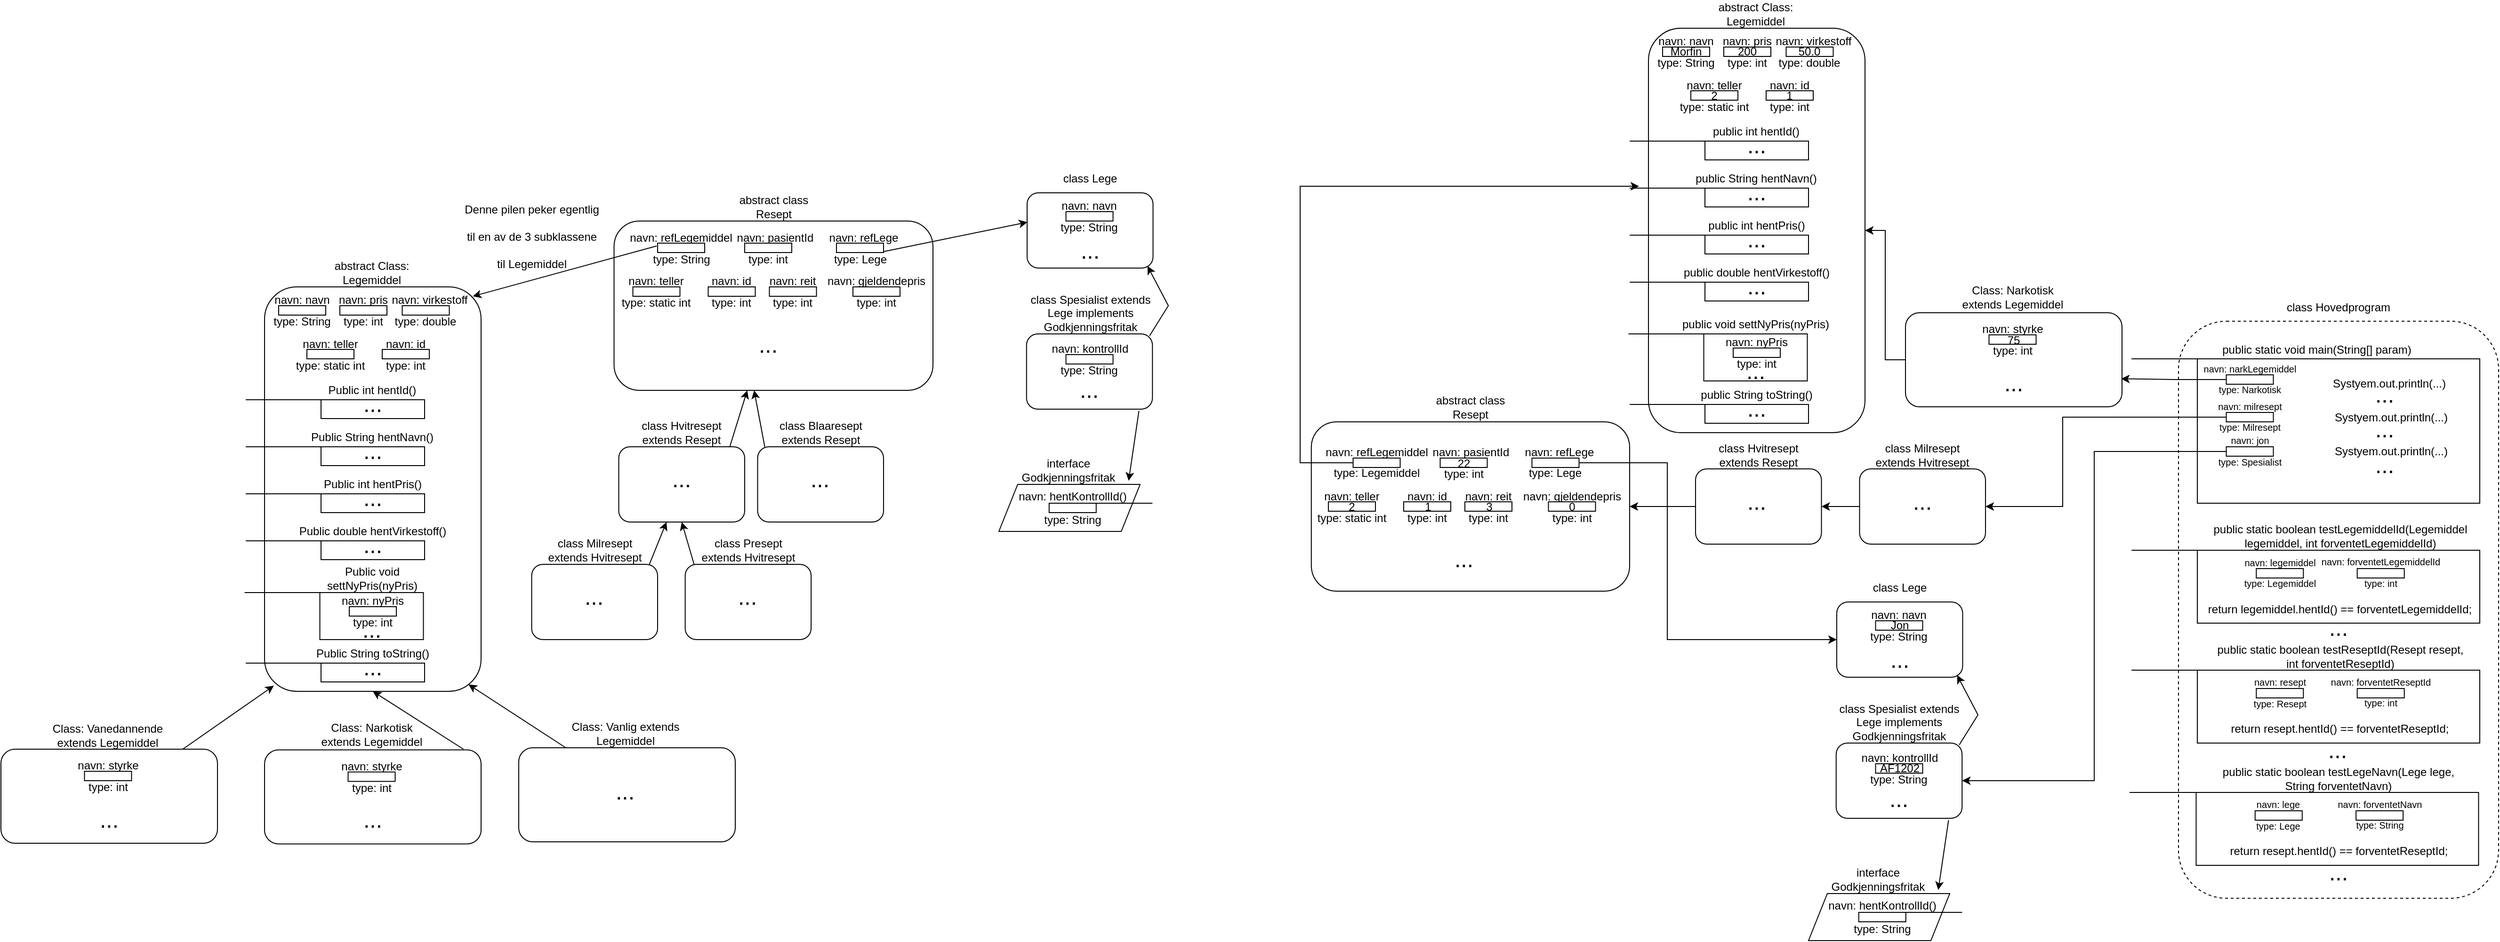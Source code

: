 <mxfile version="16.6.1" type="device"><diagram id="3EP2fLmHfsJm4EqD1Sk3" name="Page-1"><mxGraphModel dx="1718" dy="1054" grid="1" gridSize="10" guides="1" tooltips="1" connect="1" arrows="1" fold="1" page="1" pageScale="1" pageWidth="827" pageHeight="1169" math="0" shadow="0"><root><mxCell id="0"/><mxCell id="1" parent="0"/><mxCell id="rkYAZwB3M-vd7yh1HXDB-1" value="" style="rounded=1;whiteSpace=wrap;html=1;" parent="1" vertex="1"><mxGeometry x="340" y="390" width="230" height="430" as="geometry"/></mxCell><mxCell id="rkYAZwB3M-vd7yh1HXDB-2" value="abstract Class: Legemiddel" style="text;html=1;strokeColor=none;fillColor=none;align=center;verticalAlign=middle;whiteSpace=wrap;rounded=0;" parent="1" vertex="1"><mxGeometry x="383.76" y="360" width="140" height="30" as="geometry"/></mxCell><mxCell id="rkYAZwB3M-vd7yh1HXDB-9" value="" style="rounded=0;whiteSpace=wrap;html=1;" parent="1" vertex="1"><mxGeometry x="400" y="510" width="110" height="20" as="geometry"/></mxCell><mxCell id="rkYAZwB3M-vd7yh1HXDB-10" value="" style="endArrow=none;html=1;rounded=0;" parent="1" edge="1"><mxGeometry width="50" height="50" relative="1" as="geometry"><mxPoint x="320" y="510" as="sourcePoint"/><mxPoint x="429.75" y="510" as="targetPoint"/></mxGeometry></mxCell><mxCell id="rkYAZwB3M-vd7yh1HXDB-11" value="Public int hentId()" style="text;html=1;strokeColor=none;fillColor=none;align=center;verticalAlign=middle;whiteSpace=wrap;rounded=0;" parent="1" vertex="1"><mxGeometry x="402.5" y="490" width="102.5" height="20" as="geometry"/></mxCell><mxCell id="rkYAZwB3M-vd7yh1HXDB-12" value="&lt;font style=&quot;font-size: 24px&quot;&gt;...&lt;/font&gt;" style="text;html=1;strokeColor=none;fillColor=none;align=center;verticalAlign=middle;whiteSpace=wrap;rounded=0;" parent="1" vertex="1"><mxGeometry x="425" y="500" width="60" height="30" as="geometry"/></mxCell><mxCell id="rkYAZwB3M-vd7yh1HXDB-16" value="&lt;font style=&quot;font-size: 12px&quot;&gt;navn: pris&lt;/font&gt;" style="text;html=1;strokeColor=none;fillColor=none;align=center;verticalAlign=middle;whiteSpace=wrap;rounded=0;fontSize=24;" parent="1" vertex="1"><mxGeometry x="405" y="390" width="80" height="20" as="geometry"/></mxCell><mxCell id="rkYAZwB3M-vd7yh1HXDB-17" value="" style="rounded=0;whiteSpace=wrap;html=1;fontSize=12;" parent="1" vertex="1"><mxGeometry x="420" y="410" width="50" height="10" as="geometry"/></mxCell><mxCell id="rkYAZwB3M-vd7yh1HXDB-18" value="&lt;font style=&quot;font-size: 12px&quot;&gt;type: int&lt;/font&gt;" style="text;html=1;strokeColor=none;fillColor=none;align=center;verticalAlign=middle;whiteSpace=wrap;rounded=0;fontSize=24;" parent="1" vertex="1"><mxGeometry x="405" y="413" width="80" height="20" as="geometry"/></mxCell><mxCell id="rkYAZwB3M-vd7yh1HXDB-19" value="&lt;font style=&quot;font-size: 12px&quot;&gt;navn: navn&lt;/font&gt;" style="text;html=1;strokeColor=none;fillColor=none;align=center;verticalAlign=middle;whiteSpace=wrap;rounded=0;fontSize=24;" parent="1" vertex="1"><mxGeometry x="340" y="390" width="80" height="20" as="geometry"/></mxCell><mxCell id="rkYAZwB3M-vd7yh1HXDB-20" value="" style="rounded=0;whiteSpace=wrap;html=1;fontSize=12;" parent="1" vertex="1"><mxGeometry x="355" y="410" width="50" height="10" as="geometry"/></mxCell><mxCell id="rkYAZwB3M-vd7yh1HXDB-21" value="&lt;font style=&quot;font-size: 12px&quot;&gt;type: String&lt;/font&gt;" style="text;html=1;strokeColor=none;fillColor=none;align=center;verticalAlign=middle;whiteSpace=wrap;rounded=0;fontSize=24;" parent="1" vertex="1"><mxGeometry x="340" y="413" width="80" height="20" as="geometry"/></mxCell><mxCell id="rkYAZwB3M-vd7yh1HXDB-22" value="&lt;font style=&quot;font-size: 12px&quot;&gt;navn: virkestoff&lt;/font&gt;" style="text;html=1;strokeColor=none;fillColor=none;align=center;verticalAlign=middle;whiteSpace=wrap;rounded=0;fontSize=24;" parent="1" vertex="1"><mxGeometry x="468.75" y="390" width="92.5" height="20" as="geometry"/></mxCell><mxCell id="rkYAZwB3M-vd7yh1HXDB-23" value="" style="rounded=0;whiteSpace=wrap;html=1;fontSize=12;" parent="1" vertex="1"><mxGeometry x="486.25" y="410" width="50" height="10" as="geometry"/></mxCell><mxCell id="rkYAZwB3M-vd7yh1HXDB-24" value="&lt;font style=&quot;font-size: 12px&quot;&gt;type: double&lt;/font&gt;" style="text;html=1;strokeColor=none;fillColor=none;align=center;verticalAlign=middle;whiteSpace=wrap;rounded=0;fontSize=24;" parent="1" vertex="1"><mxGeometry x="471.25" y="413" width="80" height="20" as="geometry"/></mxCell><mxCell id="rkYAZwB3M-vd7yh1HXDB-25" value="&lt;font style=&quot;font-size: 12px&quot;&gt;navn: teller&lt;/font&gt;" style="text;html=1;strokeColor=none;fillColor=none;align=center;verticalAlign=middle;whiteSpace=wrap;rounded=0;fontSize=24;" parent="1" vertex="1"><mxGeometry x="370" y="436.5" width="80" height="20" as="geometry"/></mxCell><mxCell id="rkYAZwB3M-vd7yh1HXDB-26" value="" style="rounded=0;whiteSpace=wrap;html=1;fontSize=12;" parent="1" vertex="1"><mxGeometry x="385" y="456.5" width="50" height="10" as="geometry"/></mxCell><mxCell id="rkYAZwB3M-vd7yh1HXDB-27" value="&lt;font style=&quot;font-size: 12px&quot;&gt;type: static int&lt;/font&gt;" style="text;html=1;strokeColor=none;fillColor=none;align=center;verticalAlign=middle;whiteSpace=wrap;rounded=0;fontSize=24;" parent="1" vertex="1"><mxGeometry x="370" y="459.5" width="80" height="20" as="geometry"/></mxCell><mxCell id="rkYAZwB3M-vd7yh1HXDB-28" value="&lt;font style=&quot;font-size: 12px&quot;&gt;navn: id&lt;/font&gt;" style="text;html=1;strokeColor=none;fillColor=none;align=center;verticalAlign=middle;whiteSpace=wrap;rounded=0;fontSize=24;" parent="1" vertex="1"><mxGeometry x="450" y="436.5" width="80" height="20" as="geometry"/></mxCell><mxCell id="rkYAZwB3M-vd7yh1HXDB-29" value="" style="rounded=0;whiteSpace=wrap;html=1;fontSize=12;" parent="1" vertex="1"><mxGeometry x="465" y="456.5" width="50" height="10" as="geometry"/></mxCell><mxCell id="rkYAZwB3M-vd7yh1HXDB-30" value="&lt;font style=&quot;font-size: 12px&quot;&gt;type: int&lt;/font&gt;" style="text;html=1;strokeColor=none;fillColor=none;align=center;verticalAlign=middle;whiteSpace=wrap;rounded=0;fontSize=24;" parent="1" vertex="1"><mxGeometry x="450" y="459.5" width="80" height="20" as="geometry"/></mxCell><mxCell id="rkYAZwB3M-vd7yh1HXDB-31" value="" style="rounded=0;whiteSpace=wrap;html=1;" parent="1" vertex="1"><mxGeometry x="400" y="560" width="110" height="20" as="geometry"/></mxCell><mxCell id="rkYAZwB3M-vd7yh1HXDB-32" value="" style="endArrow=none;html=1;rounded=0;" parent="1" edge="1"><mxGeometry width="50" height="50" relative="1" as="geometry"><mxPoint x="320" y="560" as="sourcePoint"/><mxPoint x="433.5" y="560" as="targetPoint"/></mxGeometry></mxCell><mxCell id="rkYAZwB3M-vd7yh1HXDB-33" value="Public String hentNavn()" style="text;html=1;strokeColor=none;fillColor=none;align=center;verticalAlign=middle;whiteSpace=wrap;rounded=0;" parent="1" vertex="1"><mxGeometry x="385.32" y="540" width="139.37" height="20" as="geometry"/></mxCell><mxCell id="rkYAZwB3M-vd7yh1HXDB-34" value="&lt;font style=&quot;font-size: 24px&quot;&gt;...&lt;/font&gt;" style="text;html=1;strokeColor=none;fillColor=none;align=center;verticalAlign=middle;whiteSpace=wrap;rounded=0;" parent="1" vertex="1"><mxGeometry x="425" y="550" width="60" height="30" as="geometry"/></mxCell><mxCell id="rkYAZwB3M-vd7yh1HXDB-35" value="" style="rounded=0;whiteSpace=wrap;html=1;" parent="1" vertex="1"><mxGeometry x="400" y="610" width="110" height="20" as="geometry"/></mxCell><mxCell id="rkYAZwB3M-vd7yh1HXDB-36" value="" style="endArrow=none;html=1;rounded=0;" parent="1" edge="1"><mxGeometry width="50" height="50" relative="1" as="geometry"><mxPoint x="320" y="610" as="sourcePoint"/><mxPoint x="431" y="610" as="targetPoint"/></mxGeometry></mxCell><mxCell id="rkYAZwB3M-vd7yh1HXDB-37" value="Public int hentPris()" style="text;html=1;strokeColor=none;fillColor=none;align=center;verticalAlign=middle;whiteSpace=wrap;rounded=0;" parent="1" vertex="1"><mxGeometry x="398.12" y="590" width="113.75" height="20" as="geometry"/></mxCell><mxCell id="rkYAZwB3M-vd7yh1HXDB-38" value="&lt;font style=&quot;font-size: 24px&quot;&gt;...&lt;/font&gt;" style="text;html=1;strokeColor=none;fillColor=none;align=center;verticalAlign=middle;whiteSpace=wrap;rounded=0;" parent="1" vertex="1"><mxGeometry x="425" y="600" width="60" height="30" as="geometry"/></mxCell><mxCell id="rkYAZwB3M-vd7yh1HXDB-39" value="" style="rounded=0;whiteSpace=wrap;html=1;" parent="1" vertex="1"><mxGeometry x="400" y="660" width="110" height="20" as="geometry"/></mxCell><mxCell id="rkYAZwB3M-vd7yh1HXDB-40" value="" style="endArrow=none;html=1;rounded=0;" parent="1" edge="1"><mxGeometry width="50" height="50" relative="1" as="geometry"><mxPoint x="320" y="660" as="sourcePoint"/><mxPoint x="427.25" y="660" as="targetPoint"/></mxGeometry></mxCell><mxCell id="rkYAZwB3M-vd7yh1HXDB-41" value="Public double hentVirkestoff()" style="text;html=1;strokeColor=none;fillColor=none;align=center;verticalAlign=middle;whiteSpace=wrap;rounded=0;" parent="1" vertex="1"><mxGeometry x="372.82" y="640" width="164.37" height="20" as="geometry"/></mxCell><mxCell id="rkYAZwB3M-vd7yh1HXDB-42" value="&lt;font style=&quot;font-size: 24px&quot;&gt;...&lt;/font&gt;" style="text;html=1;strokeColor=none;fillColor=none;align=center;verticalAlign=middle;whiteSpace=wrap;rounded=0;" parent="1" vertex="1"><mxGeometry x="425" y="650" width="60" height="30" as="geometry"/></mxCell><mxCell id="rkYAZwB3M-vd7yh1HXDB-45" value="" style="rounded=0;whiteSpace=wrap;html=1;" parent="1" vertex="1"><mxGeometry x="398.75" y="715" width="110" height="50" as="geometry"/></mxCell><mxCell id="rkYAZwB3M-vd7yh1HXDB-46" value="" style="endArrow=none;html=1;rounded=0;" parent="1" edge="1"><mxGeometry width="50" height="50" relative="1" as="geometry"><mxPoint x="318.75" y="715" as="sourcePoint"/><mxPoint x="433.75" y="715" as="targetPoint"/></mxGeometry></mxCell><mxCell id="rkYAZwB3M-vd7yh1HXDB-47" value="Public void settNyPris(nyPris)" style="text;html=1;strokeColor=none;fillColor=none;align=center;verticalAlign=middle;whiteSpace=wrap;rounded=0;" parent="1" vertex="1"><mxGeometry x="392.5" y="690" width="122.5" height="20" as="geometry"/></mxCell><mxCell id="rkYAZwB3M-vd7yh1HXDB-48" value="&lt;font style=&quot;font-size: 24px&quot;&gt;...&lt;/font&gt;" style="text;html=1;strokeColor=none;fillColor=none;align=center;verticalAlign=middle;whiteSpace=wrap;rounded=0;" parent="1" vertex="1"><mxGeometry x="423.74" y="740" width="60" height="30" as="geometry"/></mxCell><mxCell id="rkYAZwB3M-vd7yh1HXDB-54" value="&lt;font style=&quot;font-size: 12px&quot;&gt;navn: nyPris&lt;/font&gt;" style="text;html=1;strokeColor=none;fillColor=none;align=center;verticalAlign=middle;whiteSpace=wrap;rounded=0;fontSize=24;" parent="1" vertex="1"><mxGeometry x="415" y="710" width="80" height="20" as="geometry"/></mxCell><mxCell id="rkYAZwB3M-vd7yh1HXDB-55" value="" style="rounded=0;whiteSpace=wrap;html=1;fontSize=12;" parent="1" vertex="1"><mxGeometry x="430" y="730" width="50" height="10" as="geometry"/></mxCell><mxCell id="rkYAZwB3M-vd7yh1HXDB-56" value="&lt;font style=&quot;font-size: 12px&quot;&gt;type: int&lt;/font&gt;" style="text;html=1;strokeColor=none;fillColor=none;align=center;verticalAlign=middle;whiteSpace=wrap;rounded=0;fontSize=24;" parent="1" vertex="1"><mxGeometry x="415" y="733" width="80" height="20" as="geometry"/></mxCell><mxCell id="rkYAZwB3M-vd7yh1HXDB-57" value="" style="rounded=0;whiteSpace=wrap;html=1;" parent="1" vertex="1"><mxGeometry x="400" y="790" width="110" height="20" as="geometry"/></mxCell><mxCell id="rkYAZwB3M-vd7yh1HXDB-58" value="" style="endArrow=none;html=1;rounded=0;" parent="1" edge="1"><mxGeometry width="50" height="50" relative="1" as="geometry"><mxPoint x="320" y="790" as="sourcePoint"/><mxPoint x="429.75" y="790" as="targetPoint"/></mxGeometry></mxCell><mxCell id="rkYAZwB3M-vd7yh1HXDB-59" value="Public String toString()" style="text;html=1;strokeColor=none;fillColor=none;align=center;verticalAlign=middle;whiteSpace=wrap;rounded=0;" parent="1" vertex="1"><mxGeometry x="391.24" y="770" width="127.5" height="20" as="geometry"/></mxCell><mxCell id="rkYAZwB3M-vd7yh1HXDB-60" value="&lt;font style=&quot;font-size: 24px&quot;&gt;...&lt;/font&gt;" style="text;html=1;strokeColor=none;fillColor=none;align=center;verticalAlign=middle;whiteSpace=wrap;rounded=0;" parent="1" vertex="1"><mxGeometry x="425" y="780" width="60" height="30" as="geometry"/></mxCell><mxCell id="rkYAZwB3M-vd7yh1HXDB-61" value="" style="rounded=1;whiteSpace=wrap;html=1;" parent="1" vertex="1"><mxGeometry x="610" y="880" width="230" height="100" as="geometry"/></mxCell><mxCell id="rkYAZwB3M-vd7yh1HXDB-62" value="Class: Vanlig extends Legemiddel" style="text;html=1;strokeColor=none;fillColor=none;align=center;verticalAlign=middle;whiteSpace=wrap;rounded=0;" parent="1" vertex="1"><mxGeometry x="644.37" y="850" width="158.75" height="30" as="geometry"/></mxCell><mxCell id="rkYAZwB3M-vd7yh1HXDB-105" value="&lt;font style=&quot;font-size: 24px&quot;&gt;...&lt;/font&gt;" style="text;html=1;strokeColor=none;fillColor=none;align=center;verticalAlign=middle;whiteSpace=wrap;rounded=0;fontSize=12;" parent="1" vertex="1"><mxGeometry x="692.5" y="911.5" width="60" height="30" as="geometry"/></mxCell><mxCell id="rkYAZwB3M-vd7yh1HXDB-106" value="" style="endArrow=classic;html=1;rounded=0;fontSize=24;entryX=0.942;entryY=0.983;entryDx=0;entryDy=0;entryPerimeter=0;" parent="1" target="rkYAZwB3M-vd7yh1HXDB-1" edge="1"><mxGeometry width="50" height="50" relative="1" as="geometry"><mxPoint x="660" y="880" as="sourcePoint"/><mxPoint x="580" y="840" as="targetPoint"/></mxGeometry></mxCell><mxCell id="NkMc170Cd2Iyk2hFydSu-102" style="edgeStyle=orthogonalEdgeStyle;rounded=0;orthogonalLoop=1;jettySize=auto;html=1;exitX=0;exitY=0.5;exitDx=0;exitDy=0;fontSize=10;" edge="1" parent="1" source="rkYAZwB3M-vd7yh1HXDB-119" target="NkMc170Cd2Iyk2hFydSu-57"><mxGeometry relative="1" as="geometry"/></mxCell><mxCell id="rkYAZwB3M-vd7yh1HXDB-119" value="" style="rounded=1;whiteSpace=wrap;html=1;" parent="1" vertex="1"><mxGeometry x="2083" y="417.5" width="230" height="100" as="geometry"/></mxCell><mxCell id="rkYAZwB3M-vd7yh1HXDB-120" value="Class: Narkotisk extends Legemiddel" style="text;html=1;strokeColor=none;fillColor=none;align=center;verticalAlign=middle;whiteSpace=wrap;rounded=0;" parent="1" vertex="1"><mxGeometry x="2133.94" y="386" width="125.63" height="30" as="geometry"/></mxCell><mxCell id="rkYAZwB3M-vd7yh1HXDB-121" value="&lt;font style=&quot;font-size: 12px&quot;&gt;navn: styrke&lt;/font&gt;" style="text;html=1;strokeColor=none;fillColor=none;align=center;verticalAlign=middle;whiteSpace=wrap;rounded=0;fontSize=24;" parent="1" vertex="1"><mxGeometry x="2156.74" y="421" width="80" height="20" as="geometry"/></mxCell><mxCell id="rkYAZwB3M-vd7yh1HXDB-122" value="" style="rounded=0;whiteSpace=wrap;html=1;fontSize=12;" parent="1" vertex="1"><mxGeometry x="2171.74" y="441" width="50" height="10" as="geometry"/></mxCell><mxCell id="rkYAZwB3M-vd7yh1HXDB-123" value="&lt;font style=&quot;font-size: 12px&quot;&gt;type: int&lt;/font&gt;" style="text;html=1;strokeColor=none;fillColor=none;align=center;verticalAlign=middle;whiteSpace=wrap;rounded=0;fontSize=24;" parent="1" vertex="1"><mxGeometry x="2156.74" y="444" width="80" height="20" as="geometry"/></mxCell><mxCell id="rkYAZwB3M-vd7yh1HXDB-124" value="&lt;font style=&quot;font-size: 24px&quot;&gt;...&lt;/font&gt;" style="text;html=1;strokeColor=none;fillColor=none;align=center;verticalAlign=middle;whiteSpace=wrap;rounded=0;fontSize=12;" parent="1" vertex="1"><mxGeometry x="2168" y="477.5" width="60" height="30" as="geometry"/></mxCell><mxCell id="rkYAZwB3M-vd7yh1HXDB-131" value="" style="rounded=1;whiteSpace=wrap;html=1;" parent="1" vertex="1"><mxGeometry x="60" y="881.5" width="230" height="100" as="geometry"/></mxCell><mxCell id="rkYAZwB3M-vd7yh1HXDB-132" value="Class: Vanedannende extends Legemiddel" style="text;html=1;strokeColor=none;fillColor=none;align=center;verticalAlign=middle;whiteSpace=wrap;rounded=0;" parent="1" vertex="1"><mxGeometry x="94.37" y="851.5" width="158.75" height="30" as="geometry"/></mxCell><mxCell id="rkYAZwB3M-vd7yh1HXDB-133" value="&lt;font style=&quot;font-size: 12px&quot;&gt;navn: styrke&lt;/font&gt;" style="text;html=1;strokeColor=none;fillColor=none;align=center;verticalAlign=middle;whiteSpace=wrap;rounded=0;fontSize=24;" parent="1" vertex="1"><mxGeometry x="133.74" y="885" width="80" height="20" as="geometry"/></mxCell><mxCell id="rkYAZwB3M-vd7yh1HXDB-134" value="" style="rounded=0;whiteSpace=wrap;html=1;fontSize=12;" parent="1" vertex="1"><mxGeometry x="148.74" y="905" width="50" height="10" as="geometry"/></mxCell><mxCell id="rkYAZwB3M-vd7yh1HXDB-135" value="&lt;font style=&quot;font-size: 12px&quot;&gt;type: int&lt;/font&gt;" style="text;html=1;strokeColor=none;fillColor=none;align=center;verticalAlign=middle;whiteSpace=wrap;rounded=0;fontSize=24;" parent="1" vertex="1"><mxGeometry x="133.74" y="908" width="80" height="20" as="geometry"/></mxCell><mxCell id="rkYAZwB3M-vd7yh1HXDB-136" value="&lt;font style=&quot;font-size: 24px&quot;&gt;...&lt;/font&gt;" style="text;html=1;strokeColor=none;fillColor=none;align=center;verticalAlign=middle;whiteSpace=wrap;rounded=0;fontSize=12;" parent="1" vertex="1"><mxGeometry x="145" y="941.5" width="60" height="30" as="geometry"/></mxCell><mxCell id="rkYAZwB3M-vd7yh1HXDB-137" value="" style="endArrow=classic;html=1;rounded=0;fontSize=24;entryX=0.043;entryY=0.986;entryDx=0;entryDy=0;entryPerimeter=0;" parent="1" target="rkYAZwB3M-vd7yh1HXDB-1" edge="1"><mxGeometry width="50" height="50" relative="1" as="geometry"><mxPoint x="253.12" y="881.5" as="sourcePoint"/><mxPoint x="149.78" y="814.19" as="targetPoint"/></mxGeometry></mxCell><mxCell id="rkYAZwB3M-vd7yh1HXDB-138" value="" style="endArrow=classic;html=1;rounded=0;fontSize=24;entryX=0.5;entryY=1;entryDx=0;entryDy=0;" parent="1" target="rkYAZwB3M-vd7yh1HXDB-1" edge="1"><mxGeometry width="50" height="50" relative="1" as="geometry"><mxPoint x="551.25" y="881.5" as="sourcePoint"/><mxPoint x="447.91" y="814.19" as="targetPoint"/></mxGeometry></mxCell><mxCell id="rkYAZwB3M-vd7yh1HXDB-140" value="" style="rounded=1;whiteSpace=wrap;html=1;" parent="1" vertex="1"><mxGeometry x="711.25" y="320" width="338.75" height="180" as="geometry"/></mxCell><mxCell id="rkYAZwB3M-vd7yh1HXDB-141" value="abstract class Resept" style="text;html=1;strokeColor=none;fillColor=none;align=center;verticalAlign=middle;whiteSpace=wrap;rounded=0;" parent="1" vertex="1"><mxGeometry x="825.62" y="290" width="110" height="30" as="geometry"/></mxCell><mxCell id="rkYAZwB3M-vd7yh1HXDB-146" value="&lt;font style=&quot;font-size: 12px&quot;&gt;navn: pasientId&lt;/font&gt;" style="text;html=1;strokeColor=none;fillColor=none;align=center;verticalAlign=middle;whiteSpace=wrap;rounded=0;fontSize=24;" parent="1" vertex="1"><mxGeometry x="835" y="323.5" width="95" height="20" as="geometry"/></mxCell><mxCell id="rkYAZwB3M-vd7yh1HXDB-147" value="" style="rounded=0;whiteSpace=wrap;html=1;fontSize=12;" parent="1" vertex="1"><mxGeometry x="850" y="343.5" width="50" height="10" as="geometry"/></mxCell><mxCell id="rkYAZwB3M-vd7yh1HXDB-148" value="&lt;font style=&quot;font-size: 12px&quot;&gt;type: int&lt;/font&gt;" style="text;html=1;strokeColor=none;fillColor=none;align=center;verticalAlign=middle;whiteSpace=wrap;rounded=0;fontSize=24;" parent="1" vertex="1"><mxGeometry x="835" y="346.5" width="80" height="20" as="geometry"/></mxCell><mxCell id="rkYAZwB3M-vd7yh1HXDB-149" value="&lt;font style=&quot;font-size: 12px&quot;&gt;navn: refLegemiddel&lt;/font&gt;" style="text;html=1;strokeColor=none;fillColor=none;align=center;verticalAlign=middle;whiteSpace=wrap;rounded=0;fontSize=24;" parent="1" vertex="1"><mxGeometry x="725" y="323.5" width="115" height="20" as="geometry"/></mxCell><mxCell id="rkYAZwB3M-vd7yh1HXDB-150" value="" style="rounded=0;whiteSpace=wrap;html=1;fontSize=12;" parent="1" vertex="1"><mxGeometry x="757.5" y="343.5" width="50" height="10" as="geometry"/></mxCell><mxCell id="rkYAZwB3M-vd7yh1HXDB-151" value="&lt;font style=&quot;font-size: 12px&quot;&gt;type: String&lt;/font&gt;" style="text;html=1;strokeColor=none;fillColor=none;align=center;verticalAlign=middle;whiteSpace=wrap;rounded=0;fontSize=24;" parent="1" vertex="1"><mxGeometry x="742.5" y="346.5" width="80" height="20" as="geometry"/></mxCell><mxCell id="rkYAZwB3M-vd7yh1HXDB-152" value="&lt;font style=&quot;font-size: 12px&quot;&gt;navn: refLege&lt;/font&gt;" style="text;html=1;strokeColor=none;fillColor=none;align=center;verticalAlign=middle;whiteSpace=wrap;rounded=0;fontSize=24;" parent="1" vertex="1"><mxGeometry x="930" y="323.5" width="92.5" height="20" as="geometry"/></mxCell><mxCell id="rkYAZwB3M-vd7yh1HXDB-153" value="" style="rounded=0;whiteSpace=wrap;html=1;fontSize=12;" parent="1" vertex="1"><mxGeometry x="947.5" y="343.5" width="50" height="10" as="geometry"/></mxCell><mxCell id="rkYAZwB3M-vd7yh1HXDB-154" value="&lt;font style=&quot;font-size: 12px&quot;&gt;type: Lege&lt;/font&gt;" style="text;html=1;strokeColor=none;fillColor=none;align=center;verticalAlign=middle;whiteSpace=wrap;rounded=0;fontSize=24;" parent="1" vertex="1"><mxGeometry x="932.5" y="346.5" width="80" height="20" as="geometry"/></mxCell><mxCell id="rkYAZwB3M-vd7yh1HXDB-155" value="&lt;font style=&quot;font-size: 12px&quot;&gt;navn: teller&lt;/font&gt;" style="text;html=1;strokeColor=none;fillColor=none;align=center;verticalAlign=middle;whiteSpace=wrap;rounded=0;fontSize=24;" parent="1" vertex="1"><mxGeometry x="716.25" y="370" width="80" height="20" as="geometry"/></mxCell><mxCell id="rkYAZwB3M-vd7yh1HXDB-156" value="" style="rounded=0;whiteSpace=wrap;html=1;fontSize=12;" parent="1" vertex="1"><mxGeometry x="731.25" y="390" width="50" height="10" as="geometry"/></mxCell><mxCell id="rkYAZwB3M-vd7yh1HXDB-157" value="&lt;font style=&quot;font-size: 12px&quot;&gt;type: static int&lt;/font&gt;" style="text;html=1;strokeColor=none;fillColor=none;align=center;verticalAlign=middle;whiteSpace=wrap;rounded=0;fontSize=24;" parent="1" vertex="1"><mxGeometry x="716.25" y="393" width="80" height="20" as="geometry"/></mxCell><mxCell id="rkYAZwB3M-vd7yh1HXDB-158" value="&lt;font style=&quot;font-size: 12px&quot;&gt;navn: id&lt;/font&gt;" style="text;html=1;strokeColor=none;fillColor=none;align=center;verticalAlign=middle;whiteSpace=wrap;rounded=0;fontSize=24;" parent="1" vertex="1"><mxGeometry x="796.25" y="370" width="80" height="20" as="geometry"/></mxCell><mxCell id="rkYAZwB3M-vd7yh1HXDB-159" value="" style="rounded=0;whiteSpace=wrap;html=1;fontSize=12;" parent="1" vertex="1"><mxGeometry x="811.25" y="390" width="50" height="10" as="geometry"/></mxCell><mxCell id="rkYAZwB3M-vd7yh1HXDB-160" value="&lt;font style=&quot;font-size: 12px&quot;&gt;type: int&lt;/font&gt;" style="text;html=1;strokeColor=none;fillColor=none;align=center;verticalAlign=middle;whiteSpace=wrap;rounded=0;fontSize=24;" parent="1" vertex="1"><mxGeometry x="796.25" y="393" width="80" height="20" as="geometry"/></mxCell><mxCell id="rkYAZwB3M-vd7yh1HXDB-185" value="" style="endArrow=classic;html=1;rounded=0;fontSize=24;entryX=1;entryY=0.5;entryDx=0;entryDy=0;" parent="1" target="rkYAZwB3M-vd7yh1HXDB-22" edge="1"><mxGeometry width="50" height="50" relative="1" as="geometry"><mxPoint x="756.57" y="346.5" as="sourcePoint"/><mxPoint x="653.23" y="279.19" as="targetPoint"/></mxGeometry></mxCell><mxCell id="rkYAZwB3M-vd7yh1HXDB-186" value="&lt;font style=&quot;font-size: 12px ; line-height: 1.2&quot;&gt;Denne pilen peker egentlig til en av de 3 subklassene til Legemiddel&lt;/font&gt;" style="text;html=1;strokeColor=none;fillColor=none;align=center;verticalAlign=middle;whiteSpace=wrap;rounded=0;fontSize=24;spacing=2;" parent="1" vertex="1"><mxGeometry x="548.74" y="300" width="150" height="66.5" as="geometry"/></mxCell><mxCell id="rkYAZwB3M-vd7yh1HXDB-188" value="&lt;font style=&quot;font-size: 12px&quot;&gt;navn: reit&lt;/font&gt;" style="text;html=1;strokeColor=none;fillColor=none;align=center;verticalAlign=middle;whiteSpace=wrap;rounded=0;fontSize=24;" parent="1" vertex="1"><mxGeometry x="861.25" y="370" width="80" height="20" as="geometry"/></mxCell><mxCell id="rkYAZwB3M-vd7yh1HXDB-189" value="" style="rounded=0;whiteSpace=wrap;html=1;fontSize=12;" parent="1" vertex="1"><mxGeometry x="876.25" y="390" width="50" height="10" as="geometry"/></mxCell><mxCell id="rkYAZwB3M-vd7yh1HXDB-190" value="&lt;font style=&quot;font-size: 12px&quot;&gt;type: int&lt;/font&gt;" style="text;html=1;strokeColor=none;fillColor=none;align=center;verticalAlign=middle;whiteSpace=wrap;rounded=0;fontSize=24;" parent="1" vertex="1"><mxGeometry x="861.25" y="393" width="80" height="20" as="geometry"/></mxCell><mxCell id="rkYAZwB3M-vd7yh1HXDB-191" value="&lt;font style=&quot;font-size: 12px&quot;&gt;navn: gjeldendepris&lt;/font&gt;" style="text;html=1;strokeColor=none;fillColor=none;align=center;verticalAlign=middle;whiteSpace=wrap;rounded=0;fontSize=24;" parent="1" vertex="1"><mxGeometry x="930" y="370" width="120" height="20" as="geometry"/></mxCell><mxCell id="rkYAZwB3M-vd7yh1HXDB-192" value="" style="rounded=0;whiteSpace=wrap;html=1;fontSize=12;" parent="1" vertex="1"><mxGeometry x="965" y="390" width="50" height="10" as="geometry"/></mxCell><mxCell id="rkYAZwB3M-vd7yh1HXDB-193" value="&lt;font style=&quot;font-size: 12px&quot;&gt;type: int&lt;/font&gt;" style="text;html=1;strokeColor=none;fillColor=none;align=center;verticalAlign=middle;whiteSpace=wrap;rounded=0;fontSize=24;" parent="1" vertex="1"><mxGeometry x="950" y="393" width="80" height="20" as="geometry"/></mxCell><mxCell id="rkYAZwB3M-vd7yh1HXDB-194" value="&lt;font style=&quot;font-size: 24px&quot;&gt;...&lt;/font&gt;" style="text;html=1;strokeColor=none;fillColor=none;align=center;verticalAlign=middle;whiteSpace=wrap;rounded=0;fontSize=12;" parent="1" vertex="1"><mxGeometry x="845" y="436.5" width="60" height="30" as="geometry"/></mxCell><mxCell id="rkYAZwB3M-vd7yh1HXDB-195" value="" style="rounded=1;whiteSpace=wrap;html=1;" parent="1" vertex="1"><mxGeometry x="716.25" y="560" width="133.75" height="80" as="geometry"/></mxCell><mxCell id="rkYAZwB3M-vd7yh1HXDB-196" value="class Hvitresept extends Resept" style="text;html=1;strokeColor=none;fillColor=none;align=center;verticalAlign=middle;whiteSpace=wrap;rounded=0;" parent="1" vertex="1"><mxGeometry x="728.12" y="530" width="110" height="30" as="geometry"/></mxCell><mxCell id="rkYAZwB3M-vd7yh1HXDB-218" value="&lt;font style=&quot;font-size: 24px&quot;&gt;...&lt;/font&gt;" style="text;html=1;strokeColor=none;fillColor=none;align=center;verticalAlign=middle;whiteSpace=wrap;rounded=0;fontSize=12;" parent="1" vertex="1"><mxGeometry x="752.5" y="580" width="60" height="30" as="geometry"/></mxCell><mxCell id="rkYAZwB3M-vd7yh1HXDB-219" value="" style="rounded=1;whiteSpace=wrap;html=1;" parent="1" vertex="1"><mxGeometry x="863.75" y="560" width="133.75" height="80" as="geometry"/></mxCell><mxCell id="rkYAZwB3M-vd7yh1HXDB-220" value="class Blaaresept extends Resept" style="text;html=1;strokeColor=none;fillColor=none;align=center;verticalAlign=middle;whiteSpace=wrap;rounded=0;" parent="1" vertex="1"><mxGeometry x="875.62" y="530" width="110" height="30" as="geometry"/></mxCell><mxCell id="rkYAZwB3M-vd7yh1HXDB-221" value="&lt;font style=&quot;font-size: 24px&quot;&gt;...&lt;/font&gt;" style="text;html=1;strokeColor=none;fillColor=none;align=center;verticalAlign=middle;whiteSpace=wrap;rounded=0;fontSize=12;" parent="1" vertex="1"><mxGeometry x="900" y="580" width="60" height="30" as="geometry"/></mxCell><mxCell id="rkYAZwB3M-vd7yh1HXDB-222" value="" style="rounded=1;whiteSpace=wrap;html=1;" parent="1" vertex="1"><mxGeometry x="623.75" y="685" width="133.75" height="80" as="geometry"/></mxCell><mxCell id="rkYAZwB3M-vd7yh1HXDB-223" value="class Milresept extends Hvitresept" style="text;html=1;strokeColor=none;fillColor=none;align=center;verticalAlign=middle;whiteSpace=wrap;rounded=0;" parent="1" vertex="1"><mxGeometry x="635.62" y="655" width="110" height="30" as="geometry"/></mxCell><mxCell id="rkYAZwB3M-vd7yh1HXDB-224" value="&lt;font style=&quot;font-size: 24px&quot;&gt;...&lt;/font&gt;" style="text;html=1;strokeColor=none;fillColor=none;align=center;verticalAlign=middle;whiteSpace=wrap;rounded=0;fontSize=12;" parent="1" vertex="1"><mxGeometry x="660" y="705" width="60" height="30" as="geometry"/></mxCell><mxCell id="rkYAZwB3M-vd7yh1HXDB-225" value="" style="endArrow=classic;html=1;rounded=0;fontSize=24;" parent="1" target="rkYAZwB3M-vd7yh1HXDB-140" edge="1"><mxGeometry width="50" height="50" relative="1" as="geometry"><mxPoint x="834.17" y="560" as="sourcePoint"/><mxPoint x="730.83" y="492.69" as="targetPoint"/></mxGeometry></mxCell><mxCell id="rkYAZwB3M-vd7yh1HXDB-226" value="" style="endArrow=classic;html=1;rounded=0;fontSize=24;" parent="1" edge="1"><mxGeometry width="50" height="50" relative="1" as="geometry"><mxPoint x="871.33" y="560" as="sourcePoint"/><mxPoint x="860" y="500" as="targetPoint"/></mxGeometry></mxCell><mxCell id="rkYAZwB3M-vd7yh1HXDB-228" value="" style="endArrow=classic;html=1;rounded=0;fontSize=24;" parent="1" target="rkYAZwB3M-vd7yh1HXDB-195" edge="1"><mxGeometry width="50" height="50" relative="1" as="geometry"><mxPoint x="748.74" y="685" as="sourcePoint"/><mxPoint x="767.322" y="625" as="targetPoint"/></mxGeometry></mxCell><mxCell id="rkYAZwB3M-vd7yh1HXDB-229" value="" style="rounded=1;whiteSpace=wrap;html=1;" parent="1" vertex="1"><mxGeometry x="786.81" y="685" width="133.75" height="80" as="geometry"/></mxCell><mxCell id="rkYAZwB3M-vd7yh1HXDB-230" value="class Presept extends Hvitresept" style="text;html=1;strokeColor=none;fillColor=none;align=center;verticalAlign=middle;whiteSpace=wrap;rounded=0;" parent="1" vertex="1"><mxGeometry x="798.68" y="655" width="110" height="30" as="geometry"/></mxCell><mxCell id="rkYAZwB3M-vd7yh1HXDB-231" value="&lt;font style=&quot;font-size: 24px&quot;&gt;...&lt;/font&gt;" style="text;html=1;strokeColor=none;fillColor=none;align=center;verticalAlign=middle;whiteSpace=wrap;rounded=0;fontSize=12;" parent="1" vertex="1"><mxGeometry x="823.06" y="705" width="60" height="30" as="geometry"/></mxCell><mxCell id="rkYAZwB3M-vd7yh1HXDB-232" value="" style="endArrow=classic;html=1;rounded=0;fontSize=24;entryX=0.5;entryY=1;entryDx=0;entryDy=0;" parent="1" target="rkYAZwB3M-vd7yh1HXDB-195" edge="1"><mxGeometry width="50" height="50" relative="1" as="geometry"><mxPoint x="796.25" y="685" as="sourcePoint"/><mxPoint x="814.454" y="640" as="targetPoint"/></mxGeometry></mxCell><mxCell id="rkYAZwB3M-vd7yh1HXDB-233" value="" style="rounded=1;whiteSpace=wrap;html=1;" parent="1" vertex="1"><mxGeometry x="1150" y="290" width="133.75" height="80" as="geometry"/></mxCell><mxCell id="rkYAZwB3M-vd7yh1HXDB-234" value="class Lege" style="text;html=1;strokeColor=none;fillColor=none;align=center;verticalAlign=middle;whiteSpace=wrap;rounded=0;" parent="1" vertex="1"><mxGeometry x="1161.87" y="260" width="110" height="30" as="geometry"/></mxCell><mxCell id="rkYAZwB3M-vd7yh1HXDB-235" value="&lt;font style=&quot;font-size: 24px&quot;&gt;...&lt;/font&gt;" style="text;html=1;strokeColor=none;fillColor=none;align=center;verticalAlign=middle;whiteSpace=wrap;rounded=0;fontSize=12;" parent="1" vertex="1"><mxGeometry x="1186.88" y="336.5" width="60" height="30" as="geometry"/></mxCell><mxCell id="rkYAZwB3M-vd7yh1HXDB-236" value="" style="endArrow=classic;html=1;rounded=0;fontSize=24;entryX=0.002;entryY=0.39;entryDx=0;entryDy=0;entryPerimeter=0;" parent="1" target="rkYAZwB3M-vd7yh1HXDB-233" edge="1"><mxGeometry width="50" height="50" relative="1" as="geometry"><mxPoint x="997.5" y="352.5" as="sourcePoint"/><mxPoint x="1015.704" y="307.5" as="targetPoint"/></mxGeometry></mxCell><mxCell id="rkYAZwB3M-vd7yh1HXDB-237" value="" style="rounded=1;whiteSpace=wrap;html=1;" parent="1" vertex="1"><mxGeometry x="1149.38" y="440" width="133.75" height="80" as="geometry"/></mxCell><mxCell id="rkYAZwB3M-vd7yh1HXDB-238" value="class Spesialist extends Lege implements Godkjenningsfritak" style="text;html=1;strokeColor=none;fillColor=none;align=center;verticalAlign=middle;whiteSpace=wrap;rounded=0;" parent="1" vertex="1"><mxGeometry x="1142.5" y="403" width="148.75" height="30" as="geometry"/></mxCell><mxCell id="rkYAZwB3M-vd7yh1HXDB-239" value="&lt;font style=&quot;font-size: 24px&quot;&gt;...&lt;/font&gt;" style="text;html=1;strokeColor=none;fillColor=none;align=center;verticalAlign=middle;whiteSpace=wrap;rounded=0;fontSize=12;" parent="1" vertex="1"><mxGeometry x="1186.26" y="485" width="60" height="30" as="geometry"/></mxCell><mxCell id="rkYAZwB3M-vd7yh1HXDB-243" value="&lt;font style=&quot;font-size: 12px&quot;&gt;navn: navn&lt;/font&gt;" style="text;html=1;strokeColor=none;fillColor=none;align=center;verticalAlign=middle;whiteSpace=wrap;rounded=0;fontSize=24;" parent="1" vertex="1"><mxGeometry x="1176.26" y="290" width="80" height="20" as="geometry"/></mxCell><mxCell id="rkYAZwB3M-vd7yh1HXDB-244" value="" style="rounded=0;whiteSpace=wrap;html=1;fontSize=12;" parent="1" vertex="1"><mxGeometry x="1191.26" y="310" width="50" height="10" as="geometry"/></mxCell><mxCell id="rkYAZwB3M-vd7yh1HXDB-245" value="&lt;font style=&quot;font-size: 12px&quot;&gt;type: String&lt;/font&gt;" style="text;html=1;strokeColor=none;fillColor=none;align=center;verticalAlign=middle;whiteSpace=wrap;rounded=0;fontSize=24;" parent="1" vertex="1"><mxGeometry x="1176.26" y="313" width="80" height="20" as="geometry"/></mxCell><mxCell id="rkYAZwB3M-vd7yh1HXDB-246" value="&lt;font style=&quot;font-size: 12px&quot;&gt;navn: kontrollId&lt;/font&gt;" style="text;html=1;strokeColor=none;fillColor=none;align=center;verticalAlign=middle;whiteSpace=wrap;rounded=0;fontSize=24;" parent="1" vertex="1"><mxGeometry x="1165.01" y="442" width="103.74" height="20" as="geometry"/></mxCell><mxCell id="rkYAZwB3M-vd7yh1HXDB-247" value="" style="rounded=0;whiteSpace=wrap;html=1;fontSize=12;" parent="1" vertex="1"><mxGeometry x="1191.26" y="462" width="50" height="10" as="geometry"/></mxCell><mxCell id="rkYAZwB3M-vd7yh1HXDB-248" value="&lt;font style=&quot;font-size: 12px&quot;&gt;type: String&lt;/font&gt;" style="text;html=1;strokeColor=none;fillColor=none;align=center;verticalAlign=middle;whiteSpace=wrap;rounded=0;fontSize=24;" parent="1" vertex="1"><mxGeometry x="1176.26" y="465" width="80" height="20" as="geometry"/></mxCell><mxCell id="rkYAZwB3M-vd7yh1HXDB-249" value="" style="endArrow=classic;html=1;rounded=0;fontSize=24;entryX=0.956;entryY=0.973;entryDx=0;entryDy=0;entryPerimeter=0;" parent="1" target="rkYAZwB3M-vd7yh1HXDB-233" edge="1"><mxGeometry width="50" height="50" relative="1" as="geometry"><mxPoint x="1280.08" y="442" as="sourcePoint"/><mxPoint x="1290" y="370" as="targetPoint"/><Array as="points"><mxPoint x="1300" y="410"/></Array></mxGeometry></mxCell><mxCell id="rkYAZwB3M-vd7yh1HXDB-251" value="" style="shape=parallelogram;perimeter=parallelogramPerimeter;whiteSpace=wrap;html=1;fixedSize=1;fontSize=12;" parent="1" vertex="1"><mxGeometry x="1120" y="600" width="150" height="50" as="geometry"/></mxCell><mxCell id="rkYAZwB3M-vd7yh1HXDB-252" value="interface Godkjenningsfritak" style="text;html=1;strokeColor=none;fillColor=none;align=center;verticalAlign=middle;whiteSpace=wrap;rounded=0;fontSize=12;" parent="1" vertex="1"><mxGeometry x="1130" y="570" width="127.5" height="30" as="geometry"/></mxCell><mxCell id="rkYAZwB3M-vd7yh1HXDB-254" value="type: String" style="text;html=1;strokeColor=none;fillColor=none;align=center;verticalAlign=middle;whiteSpace=wrap;rounded=0;fontSize=12;" parent="1" vertex="1"><mxGeometry x="1157.76" y="630" width="81.25" height="15" as="geometry"/></mxCell><mxCell id="rkYAZwB3M-vd7yh1HXDB-255" value="navn: hentKontrollId()" style="text;html=1;strokeColor=none;fillColor=none;align=center;verticalAlign=middle;whiteSpace=wrap;rounded=0;fontSize=12;" parent="1" vertex="1"><mxGeometry x="1136.82" y="600" width="123.12" height="25" as="geometry"/></mxCell><mxCell id="rkYAZwB3M-vd7yh1HXDB-256" value="" style="rounded=0;whiteSpace=wrap;html=1;fontSize=12;" parent="1" vertex="1"><mxGeometry x="1173.38" y="620" width="50" height="10" as="geometry"/></mxCell><mxCell id="rkYAZwB3M-vd7yh1HXDB-258" value="" style="endArrow=none;html=1;rounded=0;" parent="1" edge="1"><mxGeometry width="50" height="50" relative="1" as="geometry"><mxPoint x="1173.38" y="620" as="sourcePoint"/><mxPoint x="1283.13" y="620" as="targetPoint"/></mxGeometry></mxCell><mxCell id="rkYAZwB3M-vd7yh1HXDB-259" value="" style="endArrow=classic;html=1;rounded=0;fontSize=12;entryX=0.919;entryY=-0.077;entryDx=0;entryDy=0;entryPerimeter=0;" parent="1" target="rkYAZwB3M-vd7yh1HXDB-251" edge="1"><mxGeometry width="50" height="50" relative="1" as="geometry"><mxPoint x="1268.75" y="522" as="sourcePoint"/><mxPoint x="1318.75" y="472" as="targetPoint"/></mxGeometry></mxCell><mxCell id="NkMc170Cd2Iyk2hFydSu-1" value="" style="rounded=1;whiteSpace=wrap;html=1;dashed=1;" vertex="1" parent="1"><mxGeometry x="2373" y="426.5" width="340" height="613.5" as="geometry"/></mxCell><mxCell id="NkMc170Cd2Iyk2hFydSu-2" value="class Hovedprogram" style="text;html=1;strokeColor=none;fillColor=none;align=center;verticalAlign=middle;whiteSpace=wrap;rounded=0;" vertex="1" parent="1"><mxGeometry x="2480.18" y="396.5" width="125.63" height="30" as="geometry"/></mxCell><mxCell id="NkMc170Cd2Iyk2hFydSu-7" value="" style="rounded=0;whiteSpace=wrap;html=1;" vertex="1" parent="1"><mxGeometry x="2393" y="466.5" width="300" height="153.5" as="geometry"/></mxCell><mxCell id="NkMc170Cd2Iyk2hFydSu-8" value="" style="endArrow=none;html=1;rounded=0;" edge="1" parent="1"><mxGeometry width="50" height="50" relative="1" as="geometry"><mxPoint x="2323" y="466.5" as="sourcePoint"/><mxPoint x="2432.75" y="466.5" as="targetPoint"/></mxGeometry></mxCell><mxCell id="NkMc170Cd2Iyk2hFydSu-9" value="public static void main(String[] param)" style="text;html=1;strokeColor=none;fillColor=none;align=center;verticalAlign=middle;whiteSpace=wrap;rounded=0;" vertex="1" parent="1"><mxGeometry x="2405.5" y="446.5" width="227.5" height="20" as="geometry"/></mxCell><mxCell id="NkMc170Cd2Iyk2hFydSu-11" value="" style="rounded=0;whiteSpace=wrap;html=1;" vertex="1" parent="1"><mxGeometry x="2393" y="670" width="300" height="77.5" as="geometry"/></mxCell><mxCell id="NkMc170Cd2Iyk2hFydSu-12" value="" style="endArrow=none;html=1;rounded=0;" edge="1" parent="1"><mxGeometry width="50" height="50" relative="1" as="geometry"><mxPoint x="2323" y="670" as="sourcePoint"/><mxPoint x="2432.75" y="670" as="targetPoint"/></mxGeometry></mxCell><mxCell id="NkMc170Cd2Iyk2hFydSu-13" value="public static boolean testLegemiddelId(Legemiddel legemiddel, int forventetLegemiddelId)" style="text;html=1;strokeColor=none;fillColor=none;align=center;verticalAlign=middle;whiteSpace=wrap;rounded=0;" vertex="1" parent="1"><mxGeometry x="2405.5" y="640" width="277.5" height="30" as="geometry"/></mxCell><mxCell id="NkMc170Cd2Iyk2hFydSu-6" value="&lt;font style=&quot;font-size: 24px&quot;&gt;...&lt;/font&gt;" style="text;html=1;strokeColor=none;fillColor=none;align=center;verticalAlign=middle;whiteSpace=wrap;rounded=0;fontSize=12;" vertex="1" parent="1"><mxGeometry x="2513" y="737.5" width="60" height="30" as="geometry"/></mxCell><mxCell id="NkMc170Cd2Iyk2hFydSu-14" value="return legemiddel.hentId() == forventetLegemiddelId;" style="text;html=1;strokeColor=none;fillColor=none;align=center;verticalAlign=middle;whiteSpace=wrap;rounded=0;dashed=1;" vertex="1" parent="1"><mxGeometry x="2389.88" y="717.5" width="308.75" height="30" as="geometry"/></mxCell><mxCell id="NkMc170Cd2Iyk2hFydSu-3" value="&lt;font style=&quot;font-size: 10px&quot;&gt;navn: legemiddel&lt;/font&gt;" style="text;html=1;strokeColor=none;fillColor=none;align=center;verticalAlign=middle;whiteSpace=wrap;rounded=0;fontSize=10;" vertex="1" parent="1"><mxGeometry x="2430.66" y="672.5" width="100" height="20" as="geometry"/></mxCell><mxCell id="NkMc170Cd2Iyk2hFydSu-4" value="" style="rounded=0;whiteSpace=wrap;html=1;fontSize=12;" vertex="1" parent="1"><mxGeometry x="2455.66" y="689.5" width="50" height="10" as="geometry"/></mxCell><mxCell id="NkMc170Cd2Iyk2hFydSu-5" value="&lt;font style=&quot;font-size: 10px&quot;&gt;type: Legemiddel&lt;/font&gt;" style="text;html=1;strokeColor=none;fillColor=none;align=center;verticalAlign=middle;whiteSpace=wrap;rounded=0;fontSize=10;" vertex="1" parent="1"><mxGeometry x="2430.66" y="697.5" width="100" height="15" as="geometry"/></mxCell><mxCell id="NkMc170Cd2Iyk2hFydSu-16" value="&lt;font style=&quot;font-size: 10px&quot;&gt;navn: forventetLegemiddelId&lt;/font&gt;" style="text;html=1;strokeColor=none;fillColor=none;align=center;verticalAlign=middle;whiteSpace=wrap;rounded=0;fontSize=10;" vertex="1" parent="1"><mxGeometry x="2517.84" y="674.5" width="140" height="15" as="geometry"/></mxCell><mxCell id="NkMc170Cd2Iyk2hFydSu-17" value="" style="rounded=0;whiteSpace=wrap;html=1;fontSize=12;" vertex="1" parent="1"><mxGeometry x="2562.84" y="689.5" width="50" height="10" as="geometry"/></mxCell><mxCell id="NkMc170Cd2Iyk2hFydSu-18" value="&lt;font style=&quot;font-size: 10px&quot;&gt;type: int&lt;/font&gt;" style="text;html=1;strokeColor=none;fillColor=none;align=center;verticalAlign=middle;whiteSpace=wrap;rounded=0;fontSize=10;" vertex="1" parent="1"><mxGeometry x="2537.84" y="699.5" width="100" height="10" as="geometry"/></mxCell><mxCell id="NkMc170Cd2Iyk2hFydSu-19" value="" style="rounded=0;whiteSpace=wrap;html=1;" vertex="1" parent="1"><mxGeometry x="2393" y="797.5" width="300" height="77.5" as="geometry"/></mxCell><mxCell id="NkMc170Cd2Iyk2hFydSu-20" value="" style="endArrow=none;html=1;rounded=0;" edge="1" parent="1"><mxGeometry width="50" height="50" relative="1" as="geometry"><mxPoint x="2323" y="797.5" as="sourcePoint"/><mxPoint x="2432.75" y="797.5" as="targetPoint"/></mxGeometry></mxCell><mxCell id="NkMc170Cd2Iyk2hFydSu-21" value="public static boolean testReseptId(Resept resept, int forventetReseptId)" style="text;html=1;strokeColor=none;fillColor=none;align=center;verticalAlign=middle;whiteSpace=wrap;rounded=0;" vertex="1" parent="1"><mxGeometry x="2405.5" y="767.5" width="277.5" height="30" as="geometry"/></mxCell><mxCell id="NkMc170Cd2Iyk2hFydSu-22" value="return resept.hentId() == forventetReseptId;" style="text;html=1;strokeColor=none;fillColor=none;align=center;verticalAlign=middle;whiteSpace=wrap;rounded=0;dashed=1;" vertex="1" parent="1"><mxGeometry x="2389.88" y="845" width="308.75" height="30" as="geometry"/></mxCell><mxCell id="NkMc170Cd2Iyk2hFydSu-23" value="&lt;font style=&quot;font-size: 10px&quot;&gt;navn: resept&lt;/font&gt;" style="text;html=1;strokeColor=none;fillColor=none;align=center;verticalAlign=middle;whiteSpace=wrap;rounded=0;fontSize=10;" vertex="1" parent="1"><mxGeometry x="2430.66" y="800" width="100" height="20" as="geometry"/></mxCell><mxCell id="NkMc170Cd2Iyk2hFydSu-24" value="" style="rounded=0;whiteSpace=wrap;html=1;fontSize=12;" vertex="1" parent="1"><mxGeometry x="2455.66" y="817" width="50" height="10" as="geometry"/></mxCell><mxCell id="NkMc170Cd2Iyk2hFydSu-25" value="&lt;font style=&quot;font-size: 10px&quot;&gt;type: Resept&lt;/font&gt;" style="text;html=1;strokeColor=none;fillColor=none;align=center;verticalAlign=middle;whiteSpace=wrap;rounded=0;fontSize=10;" vertex="1" parent="1"><mxGeometry x="2430.66" y="825" width="100" height="15" as="geometry"/></mxCell><mxCell id="NkMc170Cd2Iyk2hFydSu-26" value="&lt;font style=&quot;font-size: 10px&quot;&gt;navn: forventetReseptId&lt;/font&gt;" style="text;html=1;strokeColor=none;fillColor=none;align=center;verticalAlign=middle;whiteSpace=wrap;rounded=0;fontSize=10;" vertex="1" parent="1"><mxGeometry x="2517.84" y="802" width="140" height="15" as="geometry"/></mxCell><mxCell id="NkMc170Cd2Iyk2hFydSu-27" value="" style="rounded=0;whiteSpace=wrap;html=1;fontSize=12;" vertex="1" parent="1"><mxGeometry x="2562.84" y="817" width="50" height="10" as="geometry"/></mxCell><mxCell id="NkMc170Cd2Iyk2hFydSu-28" value="&lt;font style=&quot;font-size: 10px&quot;&gt;type: int&lt;/font&gt;" style="text;html=1;strokeColor=none;fillColor=none;align=center;verticalAlign=middle;whiteSpace=wrap;rounded=0;fontSize=10;" vertex="1" parent="1"><mxGeometry x="2537.84" y="827" width="100" height="10" as="geometry"/></mxCell><mxCell id="NkMc170Cd2Iyk2hFydSu-29" value="&lt;font style=&quot;font-size: 24px&quot;&gt;...&lt;/font&gt;" style="text;html=1;strokeColor=none;fillColor=none;align=center;verticalAlign=middle;whiteSpace=wrap;rounded=0;fontSize=12;" vertex="1" parent="1"><mxGeometry x="2511.74" y="867.5" width="60" height="30" as="geometry"/></mxCell><mxCell id="NkMc170Cd2Iyk2hFydSu-30" value="" style="rounded=0;whiteSpace=wrap;html=1;" vertex="1" parent="1"><mxGeometry x="2391.74" y="927.5" width="300" height="77.5" as="geometry"/></mxCell><mxCell id="NkMc170Cd2Iyk2hFydSu-31" value="public static boolean testLegeNavn(Lege lege, String forventetNavn)" style="text;html=1;strokeColor=none;fillColor=none;align=center;verticalAlign=middle;whiteSpace=wrap;rounded=0;" vertex="1" parent="1"><mxGeometry x="2404.24" y="897.5" width="277.5" height="30" as="geometry"/></mxCell><mxCell id="NkMc170Cd2Iyk2hFydSu-32" value="return resept.hentId() == forventetReseptId;" style="text;html=1;strokeColor=none;fillColor=none;align=center;verticalAlign=middle;whiteSpace=wrap;rounded=0;dashed=1;" vertex="1" parent="1"><mxGeometry x="2388.62" y="975" width="308.75" height="30" as="geometry"/></mxCell><mxCell id="NkMc170Cd2Iyk2hFydSu-33" value="&lt;font style=&quot;font-size: 10px&quot;&gt;navn: lege&lt;/font&gt;" style="text;html=1;strokeColor=none;fillColor=none;align=center;verticalAlign=middle;whiteSpace=wrap;rounded=0;fontSize=10;" vertex="1" parent="1"><mxGeometry x="2429.4" y="930" width="100" height="20" as="geometry"/></mxCell><mxCell id="NkMc170Cd2Iyk2hFydSu-34" value="" style="rounded=0;whiteSpace=wrap;html=1;fontSize=12;" vertex="1" parent="1"><mxGeometry x="2454.4" y="947" width="50" height="10" as="geometry"/></mxCell><mxCell id="NkMc170Cd2Iyk2hFydSu-35" value="&lt;font style=&quot;font-size: 10px&quot;&gt;type: Lege&lt;/font&gt;" style="text;html=1;strokeColor=none;fillColor=none;align=center;verticalAlign=middle;whiteSpace=wrap;rounded=0;fontSize=10;" vertex="1" parent="1"><mxGeometry x="2429.4" y="955" width="100" height="15" as="geometry"/></mxCell><mxCell id="NkMc170Cd2Iyk2hFydSu-36" value="&lt;font style=&quot;font-size: 10px&quot;&gt;navn: forventetNavn&lt;/font&gt;" style="text;html=1;strokeColor=none;fillColor=none;align=center;verticalAlign=middle;whiteSpace=wrap;rounded=0;fontSize=10;" vertex="1" parent="1"><mxGeometry x="2516.58" y="932" width="140" height="15" as="geometry"/></mxCell><mxCell id="NkMc170Cd2Iyk2hFydSu-37" value="" style="rounded=0;whiteSpace=wrap;html=1;fontSize=12;" vertex="1" parent="1"><mxGeometry x="2561.58" y="947" width="50" height="10" as="geometry"/></mxCell><mxCell id="NkMc170Cd2Iyk2hFydSu-38" value="&lt;font style=&quot;font-size: 10px&quot;&gt;type: String&lt;/font&gt;" style="text;html=1;strokeColor=none;fillColor=none;align=center;verticalAlign=middle;whiteSpace=wrap;rounded=0;fontSize=10;" vertex="1" parent="1"><mxGeometry x="2536.58" y="957" width="100" height="10" as="geometry"/></mxCell><mxCell id="NkMc170Cd2Iyk2hFydSu-39" value="" style="endArrow=none;html=1;rounded=0;" edge="1" parent="1"><mxGeometry width="50" height="50" relative="1" as="geometry"><mxPoint x="2320.91" y="927.5" as="sourcePoint"/><mxPoint x="2430.66" y="927.5" as="targetPoint"/></mxGeometry></mxCell><mxCell id="NkMc170Cd2Iyk2hFydSu-42" value="&lt;font style=&quot;font-size: 24px&quot;&gt;...&lt;/font&gt;" style="text;html=1;strokeColor=none;fillColor=none;align=center;verticalAlign=middle;whiteSpace=wrap;rounded=0;fontSize=12;" vertex="1" parent="1"><mxGeometry x="2513" y="997.5" width="60" height="30" as="geometry"/></mxCell><mxCell id="NkMc170Cd2Iyk2hFydSu-44" value="&lt;font style=&quot;font-size: 10px&quot;&gt;navn: narkLegemiddel&lt;/font&gt;" style="text;html=1;strokeColor=none;fillColor=none;align=center;verticalAlign=middle;whiteSpace=wrap;rounded=0;fontSize=10;" vertex="1" parent="1"><mxGeometry x="2393" y="466.5" width="111.51" height="20" as="geometry"/></mxCell><mxCell id="NkMc170Cd2Iyk2hFydSu-54" style="edgeStyle=orthogonalEdgeStyle;rounded=0;orthogonalLoop=1;jettySize=auto;html=1;exitX=0;exitY=0.5;exitDx=0;exitDy=0;fontSize=10;entryX=0.996;entryY=0.702;entryDx=0;entryDy=0;entryPerimeter=0;" edge="1" parent="1" source="NkMc170Cd2Iyk2hFydSu-45" target="rkYAZwB3M-vd7yh1HXDB-119"><mxGeometry relative="1" as="geometry"><mxPoint x="2310" y="487" as="targetPoint"/></mxGeometry></mxCell><mxCell id="NkMc170Cd2Iyk2hFydSu-45" value="" style="rounded=0;whiteSpace=wrap;html=1;fontSize=12;" vertex="1" parent="1"><mxGeometry x="2423.76" y="483.5" width="50" height="10" as="geometry"/></mxCell><mxCell id="NkMc170Cd2Iyk2hFydSu-46" value="&lt;font style=&quot;font-size: 10px&quot;&gt;type: Narkotisk&lt;/font&gt;" style="text;html=1;strokeColor=none;fillColor=none;align=center;verticalAlign=middle;whiteSpace=wrap;rounded=0;fontSize=10;" vertex="1" parent="1"><mxGeometry x="2398.76" y="491.5" width="100" height="15" as="geometry"/></mxCell><mxCell id="NkMc170Cd2Iyk2hFydSu-48" value="&lt;font style=&quot;font-size: 10px&quot;&gt;navn: milresept&lt;/font&gt;" style="text;html=1;strokeColor=none;fillColor=none;align=center;verticalAlign=middle;whiteSpace=wrap;rounded=0;fontSize=10;" vertex="1" parent="1"><mxGeometry x="2393.01" y="506.5" width="111.51" height="20" as="geometry"/></mxCell><mxCell id="NkMc170Cd2Iyk2hFydSu-55" style="edgeStyle=orthogonalEdgeStyle;rounded=0;orthogonalLoop=1;jettySize=auto;html=1;exitX=0;exitY=0.5;exitDx=0;exitDy=0;fontSize=10;entryX=1;entryY=0.5;entryDx=0;entryDy=0;" edge="1" parent="1" source="NkMc170Cd2Iyk2hFydSu-49" target="NkMc170Cd2Iyk2hFydSu-103"><mxGeometry relative="1" as="geometry"><mxPoint x="2170" y="610" as="targetPoint"/><Array as="points"><mxPoint x="2250" y="529"/><mxPoint x="2250" y="624"/></Array></mxGeometry></mxCell><mxCell id="NkMc170Cd2Iyk2hFydSu-49" value="" style="rounded=0;whiteSpace=wrap;html=1;fontSize=12;" vertex="1" parent="1"><mxGeometry x="2423.77" y="523.5" width="50" height="10" as="geometry"/></mxCell><mxCell id="NkMc170Cd2Iyk2hFydSu-50" value="&lt;font style=&quot;font-size: 10px&quot;&gt;type: Milresept&lt;/font&gt;" style="text;html=1;strokeColor=none;fillColor=none;align=center;verticalAlign=middle;whiteSpace=wrap;rounded=0;fontSize=10;" vertex="1" parent="1"><mxGeometry x="2398.77" y="531.5" width="100" height="15" as="geometry"/></mxCell><mxCell id="NkMc170Cd2Iyk2hFydSu-51" value="&lt;font style=&quot;font-size: 10px&quot;&gt;navn: jon&lt;/font&gt;" style="text;html=1;strokeColor=none;fillColor=none;align=center;verticalAlign=middle;whiteSpace=wrap;rounded=0;fontSize=10;" vertex="1" parent="1"><mxGeometry x="2393.01" y="543" width="111.51" height="20" as="geometry"/></mxCell><mxCell id="NkMc170Cd2Iyk2hFydSu-56" style="edgeStyle=orthogonalEdgeStyle;rounded=0;orthogonalLoop=1;jettySize=auto;html=1;exitX=0;exitY=0.5;exitDx=0;exitDy=0;fontSize=10;entryX=1;entryY=0.5;entryDx=0;entryDy=0;" edge="1" parent="1" source="NkMc170Cd2Iyk2hFydSu-52" target="NkMc170Cd2Iyk2hFydSu-140"><mxGeometry relative="1" as="geometry"><mxPoint x="2283" y="565.052" as="targetPoint"/></mxGeometry></mxCell><mxCell id="NkMc170Cd2Iyk2hFydSu-52" value="" style="rounded=0;whiteSpace=wrap;html=1;fontSize=12;" vertex="1" parent="1"><mxGeometry x="2423.77" y="560" width="50" height="10" as="geometry"/></mxCell><mxCell id="NkMc170Cd2Iyk2hFydSu-53" value="&lt;font style=&quot;font-size: 10px&quot;&gt;type: Spesialist&lt;/font&gt;" style="text;html=1;strokeColor=none;fillColor=none;align=center;verticalAlign=middle;whiteSpace=wrap;rounded=0;fontSize=10;" vertex="1" parent="1"><mxGeometry x="2398.77" y="568" width="100" height="15" as="geometry"/></mxCell><mxCell id="NkMc170Cd2Iyk2hFydSu-57" value="" style="rounded=1;whiteSpace=wrap;html=1;" vertex="1" parent="1"><mxGeometry x="1810" y="115" width="230" height="430" as="geometry"/></mxCell><mxCell id="NkMc170Cd2Iyk2hFydSu-58" value="abstract Class: Legemiddel" style="text;html=1;strokeColor=none;fillColor=none;align=center;verticalAlign=middle;whiteSpace=wrap;rounded=0;" vertex="1" parent="1"><mxGeometry x="1853.76" y="85" width="140" height="30" as="geometry"/></mxCell><mxCell id="NkMc170Cd2Iyk2hFydSu-59" value="" style="rounded=0;whiteSpace=wrap;html=1;" vertex="1" parent="1"><mxGeometry x="1870" y="235" width="110" height="20" as="geometry"/></mxCell><mxCell id="NkMc170Cd2Iyk2hFydSu-60" value="" style="endArrow=none;html=1;rounded=0;" edge="1" parent="1"><mxGeometry width="50" height="50" relative="1" as="geometry"><mxPoint x="1790" y="235" as="sourcePoint"/><mxPoint x="1899.75" y="235" as="targetPoint"/></mxGeometry></mxCell><mxCell id="NkMc170Cd2Iyk2hFydSu-61" value="public int hentId()" style="text;html=1;strokeColor=none;fillColor=none;align=center;verticalAlign=middle;whiteSpace=wrap;rounded=0;" vertex="1" parent="1"><mxGeometry x="1872.5" y="215" width="102.5" height="20" as="geometry"/></mxCell><mxCell id="NkMc170Cd2Iyk2hFydSu-62" value="&lt;font style=&quot;font-size: 24px&quot;&gt;...&lt;/font&gt;" style="text;html=1;strokeColor=none;fillColor=none;align=center;verticalAlign=middle;whiteSpace=wrap;rounded=0;" vertex="1" parent="1"><mxGeometry x="1895" y="225" width="60" height="30" as="geometry"/></mxCell><mxCell id="NkMc170Cd2Iyk2hFydSu-63" value="&lt;font style=&quot;font-size: 12px&quot;&gt;navn: pris&lt;/font&gt;" style="text;html=1;strokeColor=none;fillColor=none;align=center;verticalAlign=middle;whiteSpace=wrap;rounded=0;fontSize=24;" vertex="1" parent="1"><mxGeometry x="1875" y="115" width="80" height="20" as="geometry"/></mxCell><mxCell id="NkMc170Cd2Iyk2hFydSu-64" value="" style="rounded=0;whiteSpace=wrap;html=1;fontSize=12;" vertex="1" parent="1"><mxGeometry x="1890" y="135" width="50" height="10" as="geometry"/></mxCell><mxCell id="NkMc170Cd2Iyk2hFydSu-65" value="&lt;font style=&quot;font-size: 12px&quot;&gt;type: int&lt;/font&gt;" style="text;html=1;strokeColor=none;fillColor=none;align=center;verticalAlign=middle;whiteSpace=wrap;rounded=0;fontSize=24;" vertex="1" parent="1"><mxGeometry x="1875" y="138" width="80" height="20" as="geometry"/></mxCell><mxCell id="NkMc170Cd2Iyk2hFydSu-66" value="&lt;font style=&quot;font-size: 12px&quot;&gt;navn: navn&lt;/font&gt;" style="text;html=1;strokeColor=none;fillColor=none;align=center;verticalAlign=middle;whiteSpace=wrap;rounded=0;fontSize=24;" vertex="1" parent="1"><mxGeometry x="1810" y="115" width="80" height="20" as="geometry"/></mxCell><mxCell id="NkMc170Cd2Iyk2hFydSu-67" value="" style="rounded=0;whiteSpace=wrap;html=1;fontSize=12;" vertex="1" parent="1"><mxGeometry x="1825" y="135" width="50" height="10" as="geometry"/></mxCell><mxCell id="NkMc170Cd2Iyk2hFydSu-68" value="&lt;font style=&quot;font-size: 12px&quot;&gt;type: String&lt;/font&gt;" style="text;html=1;strokeColor=none;fillColor=none;align=center;verticalAlign=middle;whiteSpace=wrap;rounded=0;fontSize=24;" vertex="1" parent="1"><mxGeometry x="1810" y="138" width="80" height="20" as="geometry"/></mxCell><mxCell id="NkMc170Cd2Iyk2hFydSu-69" value="&lt;font style=&quot;font-size: 12px&quot;&gt;navn: virkestoff&lt;/font&gt;" style="text;html=1;strokeColor=none;fillColor=none;align=center;verticalAlign=middle;whiteSpace=wrap;rounded=0;fontSize=24;" vertex="1" parent="1"><mxGeometry x="1938.75" y="115" width="92.5" height="20" as="geometry"/></mxCell><mxCell id="NkMc170Cd2Iyk2hFydSu-70" value="" style="rounded=0;whiteSpace=wrap;html=1;fontSize=12;" vertex="1" parent="1"><mxGeometry x="1956.25" y="135" width="50" height="10" as="geometry"/></mxCell><mxCell id="NkMc170Cd2Iyk2hFydSu-71" value="&lt;font style=&quot;font-size: 12px&quot;&gt;type: double&lt;/font&gt;" style="text;html=1;strokeColor=none;fillColor=none;align=center;verticalAlign=middle;whiteSpace=wrap;rounded=0;fontSize=24;" vertex="1" parent="1"><mxGeometry x="1941.25" y="138" width="80" height="20" as="geometry"/></mxCell><mxCell id="NkMc170Cd2Iyk2hFydSu-72" value="&lt;font style=&quot;font-size: 12px&quot;&gt;navn: teller&lt;/font&gt;" style="text;html=1;strokeColor=none;fillColor=none;align=center;verticalAlign=middle;whiteSpace=wrap;rounded=0;fontSize=24;" vertex="1" parent="1"><mxGeometry x="1840" y="161.5" width="80" height="20" as="geometry"/></mxCell><mxCell id="NkMc170Cd2Iyk2hFydSu-73" value="" style="rounded=0;whiteSpace=wrap;html=1;fontSize=12;" vertex="1" parent="1"><mxGeometry x="1855" y="181.5" width="50" height="10" as="geometry"/></mxCell><mxCell id="NkMc170Cd2Iyk2hFydSu-74" value="&lt;font style=&quot;font-size: 12px&quot;&gt;type: static int&lt;/font&gt;" style="text;html=1;strokeColor=none;fillColor=none;align=center;verticalAlign=middle;whiteSpace=wrap;rounded=0;fontSize=24;" vertex="1" parent="1"><mxGeometry x="1840" y="184.5" width="80" height="20" as="geometry"/></mxCell><mxCell id="NkMc170Cd2Iyk2hFydSu-75" value="&lt;font style=&quot;font-size: 12px&quot;&gt;navn: id&lt;/font&gt;" style="text;html=1;strokeColor=none;fillColor=none;align=center;verticalAlign=middle;whiteSpace=wrap;rounded=0;fontSize=24;" vertex="1" parent="1"><mxGeometry x="1920" y="161.5" width="80" height="20" as="geometry"/></mxCell><mxCell id="NkMc170Cd2Iyk2hFydSu-76" value="" style="rounded=0;whiteSpace=wrap;html=1;fontSize=12;" vertex="1" parent="1"><mxGeometry x="1935" y="181.5" width="50" height="10" as="geometry"/></mxCell><mxCell id="NkMc170Cd2Iyk2hFydSu-77" value="&lt;font style=&quot;font-size: 12px&quot;&gt;type: int&lt;/font&gt;" style="text;html=1;strokeColor=none;fillColor=none;align=center;verticalAlign=middle;whiteSpace=wrap;rounded=0;fontSize=24;" vertex="1" parent="1"><mxGeometry x="1920" y="184.5" width="80" height="20" as="geometry"/></mxCell><mxCell id="NkMc170Cd2Iyk2hFydSu-78" value="" style="rounded=0;whiteSpace=wrap;html=1;" vertex="1" parent="1"><mxGeometry x="1870" y="285" width="110" height="20" as="geometry"/></mxCell><mxCell id="NkMc170Cd2Iyk2hFydSu-79" value="" style="endArrow=none;html=1;rounded=0;" edge="1" parent="1"><mxGeometry width="50" height="50" relative="1" as="geometry"><mxPoint x="1790" y="285" as="sourcePoint"/><mxPoint x="1903.5" y="285" as="targetPoint"/></mxGeometry></mxCell><mxCell id="NkMc170Cd2Iyk2hFydSu-80" value="public String hentNavn()" style="text;html=1;strokeColor=none;fillColor=none;align=center;verticalAlign=middle;whiteSpace=wrap;rounded=0;" vertex="1" parent="1"><mxGeometry x="1855.32" y="265" width="139.37" height="20" as="geometry"/></mxCell><mxCell id="NkMc170Cd2Iyk2hFydSu-81" value="&lt;font style=&quot;font-size: 24px&quot;&gt;...&lt;/font&gt;" style="text;html=1;strokeColor=none;fillColor=none;align=center;verticalAlign=middle;whiteSpace=wrap;rounded=0;" vertex="1" parent="1"><mxGeometry x="1895" y="275" width="60" height="30" as="geometry"/></mxCell><mxCell id="NkMc170Cd2Iyk2hFydSu-82" value="" style="rounded=0;whiteSpace=wrap;html=1;" vertex="1" parent="1"><mxGeometry x="1870" y="335" width="110" height="20" as="geometry"/></mxCell><mxCell id="NkMc170Cd2Iyk2hFydSu-83" value="" style="endArrow=none;html=1;rounded=0;" edge="1" parent="1"><mxGeometry width="50" height="50" relative="1" as="geometry"><mxPoint x="1790" y="335" as="sourcePoint"/><mxPoint x="1901" y="335" as="targetPoint"/></mxGeometry></mxCell><mxCell id="NkMc170Cd2Iyk2hFydSu-84" value="public int hentPris()" style="text;html=1;strokeColor=none;fillColor=none;align=center;verticalAlign=middle;whiteSpace=wrap;rounded=0;" vertex="1" parent="1"><mxGeometry x="1868.12" y="315" width="113.75" height="20" as="geometry"/></mxCell><mxCell id="NkMc170Cd2Iyk2hFydSu-85" value="&lt;font style=&quot;font-size: 24px&quot;&gt;...&lt;/font&gt;" style="text;html=1;strokeColor=none;fillColor=none;align=center;verticalAlign=middle;whiteSpace=wrap;rounded=0;" vertex="1" parent="1"><mxGeometry x="1895" y="325" width="60" height="30" as="geometry"/></mxCell><mxCell id="NkMc170Cd2Iyk2hFydSu-86" value="" style="rounded=0;whiteSpace=wrap;html=1;" vertex="1" parent="1"><mxGeometry x="1870" y="385" width="110" height="20" as="geometry"/></mxCell><mxCell id="NkMc170Cd2Iyk2hFydSu-87" value="" style="endArrow=none;html=1;rounded=0;" edge="1" parent="1"><mxGeometry width="50" height="50" relative="1" as="geometry"><mxPoint x="1790" y="385" as="sourcePoint"/><mxPoint x="1897.25" y="385" as="targetPoint"/></mxGeometry></mxCell><mxCell id="NkMc170Cd2Iyk2hFydSu-88" value="public double hentVirkestoff()" style="text;html=1;strokeColor=none;fillColor=none;align=center;verticalAlign=middle;whiteSpace=wrap;rounded=0;" vertex="1" parent="1"><mxGeometry x="1842.82" y="365" width="164.37" height="20" as="geometry"/></mxCell><mxCell id="NkMc170Cd2Iyk2hFydSu-89" value="&lt;font style=&quot;font-size: 24px&quot;&gt;...&lt;/font&gt;" style="text;html=1;strokeColor=none;fillColor=none;align=center;verticalAlign=middle;whiteSpace=wrap;rounded=0;" vertex="1" parent="1"><mxGeometry x="1895" y="375" width="60" height="30" as="geometry"/></mxCell><mxCell id="NkMc170Cd2Iyk2hFydSu-90" value="" style="rounded=0;whiteSpace=wrap;html=1;" vertex="1" parent="1"><mxGeometry x="1868.75" y="440" width="110" height="50" as="geometry"/></mxCell><mxCell id="NkMc170Cd2Iyk2hFydSu-91" value="" style="endArrow=none;html=1;rounded=0;" edge="1" parent="1"><mxGeometry width="50" height="50" relative="1" as="geometry"><mxPoint x="1788.75" y="440" as="sourcePoint"/><mxPoint x="1903.75" y="440" as="targetPoint"/></mxGeometry></mxCell><mxCell id="NkMc170Cd2Iyk2hFydSu-92" value="public void settNyPris(nyPris)" style="text;html=1;strokeColor=none;fillColor=none;align=center;verticalAlign=middle;whiteSpace=wrap;rounded=0;" vertex="1" parent="1"><mxGeometry x="1835.01" y="420" width="177.5" height="20" as="geometry"/></mxCell><mxCell id="NkMc170Cd2Iyk2hFydSu-93" value="&lt;font style=&quot;font-size: 24px&quot;&gt;...&lt;/font&gt;" style="text;html=1;strokeColor=none;fillColor=none;align=center;verticalAlign=middle;whiteSpace=wrap;rounded=0;" vertex="1" parent="1"><mxGeometry x="1893.74" y="465" width="60" height="30" as="geometry"/></mxCell><mxCell id="NkMc170Cd2Iyk2hFydSu-94" value="&lt;font style=&quot;font-size: 12px&quot;&gt;navn: nyPris&lt;/font&gt;" style="text;html=1;strokeColor=none;fillColor=none;align=center;verticalAlign=middle;whiteSpace=wrap;rounded=0;fontSize=24;" vertex="1" parent="1"><mxGeometry x="1885" y="435" width="80" height="20" as="geometry"/></mxCell><mxCell id="NkMc170Cd2Iyk2hFydSu-95" value="" style="rounded=0;whiteSpace=wrap;html=1;fontSize=12;" vertex="1" parent="1"><mxGeometry x="1900" y="455" width="50" height="10" as="geometry"/></mxCell><mxCell id="NkMc170Cd2Iyk2hFydSu-96" value="&lt;font style=&quot;font-size: 12px&quot;&gt;type: int&lt;/font&gt;" style="text;html=1;strokeColor=none;fillColor=none;align=center;verticalAlign=middle;whiteSpace=wrap;rounded=0;fontSize=24;" vertex="1" parent="1"><mxGeometry x="1885" y="458" width="80" height="20" as="geometry"/></mxCell><mxCell id="NkMc170Cd2Iyk2hFydSu-97" value="" style="rounded=0;whiteSpace=wrap;html=1;" vertex="1" parent="1"><mxGeometry x="1870" y="515" width="110" height="20" as="geometry"/></mxCell><mxCell id="NkMc170Cd2Iyk2hFydSu-98" value="" style="endArrow=none;html=1;rounded=0;" edge="1" parent="1"><mxGeometry width="50" height="50" relative="1" as="geometry"><mxPoint x="1790" y="515" as="sourcePoint"/><mxPoint x="1899.75" y="515" as="targetPoint"/></mxGeometry></mxCell><mxCell id="NkMc170Cd2Iyk2hFydSu-99" value="public String toString()" style="text;html=1;strokeColor=none;fillColor=none;align=center;verticalAlign=middle;whiteSpace=wrap;rounded=0;" vertex="1" parent="1"><mxGeometry x="1861.26" y="495" width="127.5" height="20" as="geometry"/></mxCell><mxCell id="NkMc170Cd2Iyk2hFydSu-100" value="&lt;font style=&quot;font-size: 24px&quot;&gt;...&lt;/font&gt;" style="text;html=1;strokeColor=none;fillColor=none;align=center;verticalAlign=middle;whiteSpace=wrap;rounded=0;" vertex="1" parent="1"><mxGeometry x="1895" y="505" width="60" height="30" as="geometry"/></mxCell><mxCell id="NkMc170Cd2Iyk2hFydSu-134" style="edgeStyle=orthogonalEdgeStyle;rounded=0;orthogonalLoop=1;jettySize=auto;html=1;exitX=0;exitY=0.5;exitDx=0;exitDy=0;entryX=1;entryY=0.5;entryDx=0;entryDy=0;fontSize=10;" edge="1" parent="1" source="NkMc170Cd2Iyk2hFydSu-103" target="NkMc170Cd2Iyk2hFydSu-107"><mxGeometry relative="1" as="geometry"/></mxCell><mxCell id="NkMc170Cd2Iyk2hFydSu-103" value="" style="rounded=1;whiteSpace=wrap;html=1;" vertex="1" parent="1"><mxGeometry x="2034.25" y="583.5" width="133.75" height="80" as="geometry"/></mxCell><mxCell id="NkMc170Cd2Iyk2hFydSu-104" value="class Milresept extends Hvitresept" style="text;html=1;strokeColor=none;fillColor=none;align=center;verticalAlign=middle;whiteSpace=wrap;rounded=0;" vertex="1" parent="1"><mxGeometry x="2046.12" y="553.5" width="110" height="30" as="geometry"/></mxCell><mxCell id="NkMc170Cd2Iyk2hFydSu-105" value="&lt;font style=&quot;font-size: 24px&quot;&gt;...&lt;/font&gt;" style="text;html=1;strokeColor=none;fillColor=none;align=center;verticalAlign=middle;whiteSpace=wrap;rounded=0;fontSize=12;" vertex="1" parent="1"><mxGeometry x="2070.5" y="603.5" width="60" height="30" as="geometry"/></mxCell><mxCell id="NkMc170Cd2Iyk2hFydSu-136" style="edgeStyle=orthogonalEdgeStyle;rounded=0;orthogonalLoop=1;jettySize=auto;html=1;exitX=0;exitY=0.5;exitDx=0;exitDy=0;fontSize=10;entryX=1;entryY=0.5;entryDx=0;entryDy=0;" edge="1" parent="1" source="NkMc170Cd2Iyk2hFydSu-107" target="NkMc170Cd2Iyk2hFydSu-110"><mxGeometry relative="1" as="geometry"><mxPoint x="1810" y="663" as="targetPoint"/></mxGeometry></mxCell><mxCell id="NkMc170Cd2Iyk2hFydSu-107" value="" style="rounded=1;whiteSpace=wrap;html=1;" vertex="1" parent="1"><mxGeometry x="1860" y="583.5" width="133.75" height="80" as="geometry"/></mxCell><mxCell id="NkMc170Cd2Iyk2hFydSu-108" value="class Hvitresept extends Resept" style="text;html=1;strokeColor=none;fillColor=none;align=center;verticalAlign=middle;whiteSpace=wrap;rounded=0;" vertex="1" parent="1"><mxGeometry x="1871.87" y="553.5" width="110" height="30" as="geometry"/></mxCell><mxCell id="NkMc170Cd2Iyk2hFydSu-110" value="" style="rounded=1;whiteSpace=wrap;html=1;" vertex="1" parent="1"><mxGeometry x="1451.88" y="533.5" width="338.12" height="180" as="geometry"/></mxCell><mxCell id="NkMc170Cd2Iyk2hFydSu-111" value="abstract class Resept" style="text;html=1;strokeColor=none;fillColor=none;align=center;verticalAlign=middle;whiteSpace=wrap;rounded=0;" vertex="1" parent="1"><mxGeometry x="1566.26" y="503" width="110" height="30" as="geometry"/></mxCell><mxCell id="NkMc170Cd2Iyk2hFydSu-112" value="&lt;font style=&quot;font-size: 12px&quot;&gt;navn: pasientId&lt;/font&gt;" style="text;html=1;strokeColor=none;fillColor=none;align=center;verticalAlign=middle;whiteSpace=wrap;rounded=0;fontSize=24;" vertex="1" parent="1"><mxGeometry x="1573.75" y="552" width="95" height="20" as="geometry"/></mxCell><mxCell id="NkMc170Cd2Iyk2hFydSu-113" value="" style="rounded=0;whiteSpace=wrap;html=1;fontSize=12;" vertex="1" parent="1"><mxGeometry x="1588.75" y="572" width="50" height="10" as="geometry"/></mxCell><mxCell id="NkMc170Cd2Iyk2hFydSu-114" value="&lt;font style=&quot;font-size: 12px&quot;&gt;type: int&lt;/font&gt;" style="text;html=1;strokeColor=none;fillColor=none;align=center;verticalAlign=middle;whiteSpace=wrap;rounded=0;fontSize=24;" vertex="1" parent="1"><mxGeometry x="1573.75" y="575" width="80" height="20" as="geometry"/></mxCell><mxCell id="NkMc170Cd2Iyk2hFydSu-115" value="&lt;font style=&quot;font-size: 12px&quot;&gt;navn: refLegemiddel&lt;/font&gt;" style="text;html=1;strokeColor=none;fillColor=none;align=center;verticalAlign=middle;whiteSpace=wrap;rounded=0;fontSize=24;" vertex="1" parent="1"><mxGeometry x="1463.75" y="552" width="115" height="20" as="geometry"/></mxCell><mxCell id="NkMc170Cd2Iyk2hFydSu-158" style="edgeStyle=orthogonalEdgeStyle;rounded=0;orthogonalLoop=1;jettySize=auto;html=1;exitX=0;exitY=0.5;exitDx=0;exitDy=0;fontSize=10;" edge="1" parent="1" source="NkMc170Cd2Iyk2hFydSu-116"><mxGeometry relative="1" as="geometry"><mxPoint x="1800" y="283" as="targetPoint"/><Array as="points"><mxPoint x="1440" y="577"/><mxPoint x="1440" y="283"/><mxPoint x="1760" y="283"/></Array></mxGeometry></mxCell><mxCell id="NkMc170Cd2Iyk2hFydSu-116" value="" style="rounded=0;whiteSpace=wrap;html=1;fontSize=12;" vertex="1" parent="1"><mxGeometry x="1496.25" y="572" width="50" height="10" as="geometry"/></mxCell><mxCell id="NkMc170Cd2Iyk2hFydSu-117" value="&lt;font style=&quot;font-size: 12px&quot;&gt;type: Legemiddel&lt;/font&gt;" style="text;html=1;strokeColor=none;fillColor=none;align=center;verticalAlign=middle;whiteSpace=wrap;rounded=0;fontSize=24;" vertex="1" parent="1"><mxGeometry x="1471.88" y="573" width="98.75" height="22" as="geometry"/></mxCell><mxCell id="NkMc170Cd2Iyk2hFydSu-118" value="&lt;font style=&quot;font-size: 12px&quot;&gt;navn: refLege&lt;/font&gt;" style="text;html=1;strokeColor=none;fillColor=none;align=center;verticalAlign=middle;whiteSpace=wrap;rounded=0;fontSize=24;" vertex="1" parent="1"><mxGeometry x="1668.75" y="552" width="92.5" height="20" as="geometry"/></mxCell><mxCell id="NkMc170Cd2Iyk2hFydSu-157" style="edgeStyle=orthogonalEdgeStyle;rounded=0;orthogonalLoop=1;jettySize=auto;html=1;exitX=1;exitY=0.5;exitDx=0;exitDy=0;entryX=0;entryY=0.5;entryDx=0;entryDy=0;fontSize=10;" edge="1" parent="1" source="NkMc170Cd2Iyk2hFydSu-119" target="NkMc170Cd2Iyk2hFydSu-137"><mxGeometry relative="1" as="geometry"><Array as="points"><mxPoint x="1830" y="577"/><mxPoint x="1830" y="765"/></Array></mxGeometry></mxCell><mxCell id="NkMc170Cd2Iyk2hFydSu-119" value="" style="rounded=0;whiteSpace=wrap;html=1;fontSize=12;" vertex="1" parent="1"><mxGeometry x="1686.25" y="572" width="50" height="10" as="geometry"/></mxCell><mxCell id="NkMc170Cd2Iyk2hFydSu-120" value="&lt;font style=&quot;font-size: 12px&quot;&gt;type: Lege&lt;/font&gt;" style="text;html=1;strokeColor=none;fillColor=none;align=center;verticalAlign=middle;whiteSpace=wrap;rounded=0;fontSize=24;" vertex="1" parent="1"><mxGeometry x="1671.25" y="573" width="80" height="22" as="geometry"/></mxCell><mxCell id="NkMc170Cd2Iyk2hFydSu-121" value="&lt;font style=&quot;font-size: 12px&quot;&gt;navn: teller&lt;/font&gt;" style="text;html=1;strokeColor=none;fillColor=none;align=center;verticalAlign=middle;whiteSpace=wrap;rounded=0;fontSize=24;" vertex="1" parent="1"><mxGeometry x="1455" y="598.5" width="80" height="20" as="geometry"/></mxCell><mxCell id="NkMc170Cd2Iyk2hFydSu-122" value="" style="rounded=0;whiteSpace=wrap;html=1;fontSize=12;" vertex="1" parent="1"><mxGeometry x="1470" y="618.5" width="50" height="10" as="geometry"/></mxCell><mxCell id="NkMc170Cd2Iyk2hFydSu-123" value="&lt;font style=&quot;font-size: 12px&quot;&gt;type: static int&lt;/font&gt;" style="text;html=1;strokeColor=none;fillColor=none;align=center;verticalAlign=middle;whiteSpace=wrap;rounded=0;fontSize=24;" vertex="1" parent="1"><mxGeometry x="1455" y="621.5" width="80" height="20" as="geometry"/></mxCell><mxCell id="NkMc170Cd2Iyk2hFydSu-124" value="&lt;font style=&quot;font-size: 12px&quot;&gt;navn: id&lt;/font&gt;" style="text;html=1;strokeColor=none;fillColor=none;align=center;verticalAlign=middle;whiteSpace=wrap;rounded=0;fontSize=24;" vertex="1" parent="1"><mxGeometry x="1535" y="598.5" width="80" height="20" as="geometry"/></mxCell><mxCell id="NkMc170Cd2Iyk2hFydSu-125" value="" style="rounded=0;whiteSpace=wrap;html=1;fontSize=12;" vertex="1" parent="1"><mxGeometry x="1550" y="618.5" width="50" height="10" as="geometry"/></mxCell><mxCell id="NkMc170Cd2Iyk2hFydSu-126" value="&lt;font style=&quot;font-size: 12px&quot;&gt;type: int&lt;/font&gt;" style="text;html=1;strokeColor=none;fillColor=none;align=center;verticalAlign=middle;whiteSpace=wrap;rounded=0;fontSize=24;" vertex="1" parent="1"><mxGeometry x="1535" y="621.5" width="80" height="20" as="geometry"/></mxCell><mxCell id="NkMc170Cd2Iyk2hFydSu-127" value="&lt;font style=&quot;font-size: 12px&quot;&gt;navn: reit&lt;/font&gt;" style="text;html=1;strokeColor=none;fillColor=none;align=center;verticalAlign=middle;whiteSpace=wrap;rounded=0;fontSize=24;" vertex="1" parent="1"><mxGeometry x="1600" y="598.5" width="80" height="20" as="geometry"/></mxCell><mxCell id="NkMc170Cd2Iyk2hFydSu-128" value="" style="rounded=0;whiteSpace=wrap;html=1;fontSize=12;" vertex="1" parent="1"><mxGeometry x="1615" y="618.5" width="50" height="10" as="geometry"/></mxCell><mxCell id="NkMc170Cd2Iyk2hFydSu-129" value="&lt;font style=&quot;font-size: 12px&quot;&gt;type: int&lt;/font&gt;" style="text;html=1;strokeColor=none;fillColor=none;align=center;verticalAlign=middle;whiteSpace=wrap;rounded=0;fontSize=24;" vertex="1" parent="1"><mxGeometry x="1600" y="621.5" width="80" height="20" as="geometry"/></mxCell><mxCell id="NkMc170Cd2Iyk2hFydSu-130" value="&lt;font style=&quot;font-size: 12px&quot;&gt;navn: gjeldendepris&lt;/font&gt;" style="text;html=1;strokeColor=none;fillColor=none;align=center;verticalAlign=middle;whiteSpace=wrap;rounded=0;fontSize=24;" vertex="1" parent="1"><mxGeometry x="1668.75" y="598.5" width="120" height="20" as="geometry"/></mxCell><mxCell id="NkMc170Cd2Iyk2hFydSu-131" value="" style="rounded=0;whiteSpace=wrap;html=1;fontSize=12;" vertex="1" parent="1"><mxGeometry x="1703.75" y="618.5" width="50" height="10" as="geometry"/></mxCell><mxCell id="NkMc170Cd2Iyk2hFydSu-132" value="&lt;font style=&quot;font-size: 12px&quot;&gt;type: int&lt;/font&gt;" style="text;html=1;strokeColor=none;fillColor=none;align=center;verticalAlign=middle;whiteSpace=wrap;rounded=0;fontSize=24;" vertex="1" parent="1"><mxGeometry x="1688.75" y="621.5" width="80" height="20" as="geometry"/></mxCell><mxCell id="NkMc170Cd2Iyk2hFydSu-133" value="&lt;font style=&quot;font-size: 24px&quot;&gt;...&lt;/font&gt;" style="text;html=1;strokeColor=none;fillColor=none;align=center;verticalAlign=middle;whiteSpace=wrap;rounded=0;fontSize=12;" vertex="1" parent="1"><mxGeometry x="1583.75" y="665" width="60" height="30" as="geometry"/></mxCell><mxCell id="NkMc170Cd2Iyk2hFydSu-137" value="" style="rounded=1;whiteSpace=wrap;html=1;" vertex="1" parent="1"><mxGeometry x="2009.99" y="725" width="133.75" height="80" as="geometry"/></mxCell><mxCell id="NkMc170Cd2Iyk2hFydSu-138" value="class Lege" style="text;html=1;strokeColor=none;fillColor=none;align=center;verticalAlign=middle;whiteSpace=wrap;rounded=0;" vertex="1" parent="1"><mxGeometry x="2021.86" y="695" width="110" height="30" as="geometry"/></mxCell><mxCell id="NkMc170Cd2Iyk2hFydSu-139" value="&lt;font style=&quot;font-size: 24px&quot;&gt;...&lt;/font&gt;" style="text;html=1;strokeColor=none;fillColor=none;align=center;verticalAlign=middle;whiteSpace=wrap;rounded=0;fontSize=12;" vertex="1" parent="1"><mxGeometry x="2046.87" y="771.5" width="60" height="30" as="geometry"/></mxCell><mxCell id="NkMc170Cd2Iyk2hFydSu-140" value="" style="rounded=1;whiteSpace=wrap;html=1;" vertex="1" parent="1"><mxGeometry x="2009.37" y="875" width="133.75" height="80" as="geometry"/></mxCell><mxCell id="NkMc170Cd2Iyk2hFydSu-141" value="class Spesialist extends Lege implements Godkjenningsfritak" style="text;html=1;strokeColor=none;fillColor=none;align=center;verticalAlign=middle;whiteSpace=wrap;rounded=0;" vertex="1" parent="1"><mxGeometry x="2002.49" y="838" width="148.75" height="30" as="geometry"/></mxCell><mxCell id="NkMc170Cd2Iyk2hFydSu-142" value="&lt;font style=&quot;font-size: 24px&quot;&gt;...&lt;/font&gt;" style="text;html=1;strokeColor=none;fillColor=none;align=center;verticalAlign=middle;whiteSpace=wrap;rounded=0;fontSize=12;" vertex="1" parent="1"><mxGeometry x="2046.25" y="920" width="60" height="30" as="geometry"/></mxCell><mxCell id="NkMc170Cd2Iyk2hFydSu-143" value="&lt;font style=&quot;font-size: 12px&quot;&gt;navn: navn&lt;/font&gt;" style="text;html=1;strokeColor=none;fillColor=none;align=center;verticalAlign=middle;whiteSpace=wrap;rounded=0;fontSize=24;" vertex="1" parent="1"><mxGeometry x="2036.25" y="725" width="80" height="20" as="geometry"/></mxCell><mxCell id="NkMc170Cd2Iyk2hFydSu-144" value="" style="rounded=0;whiteSpace=wrap;html=1;fontSize=12;" vertex="1" parent="1"><mxGeometry x="2051.25" y="745" width="50" height="10" as="geometry"/></mxCell><mxCell id="NkMc170Cd2Iyk2hFydSu-145" value="&lt;font style=&quot;font-size: 12px&quot;&gt;type: String&lt;/font&gt;" style="text;html=1;strokeColor=none;fillColor=none;align=center;verticalAlign=middle;whiteSpace=wrap;rounded=0;fontSize=24;" vertex="1" parent="1"><mxGeometry x="2036.25" y="748" width="80" height="20" as="geometry"/></mxCell><mxCell id="NkMc170Cd2Iyk2hFydSu-146" value="&lt;font style=&quot;font-size: 12px&quot;&gt;navn: kontrollId&lt;/font&gt;" style="text;html=1;strokeColor=none;fillColor=none;align=center;verticalAlign=middle;whiteSpace=wrap;rounded=0;fontSize=24;" vertex="1" parent="1"><mxGeometry x="2025" y="877" width="103.74" height="20" as="geometry"/></mxCell><mxCell id="NkMc170Cd2Iyk2hFydSu-147" value="" style="rounded=0;whiteSpace=wrap;html=1;fontSize=12;" vertex="1" parent="1"><mxGeometry x="2051.25" y="897" width="50" height="10" as="geometry"/></mxCell><mxCell id="NkMc170Cd2Iyk2hFydSu-148" value="&lt;font style=&quot;font-size: 12px&quot;&gt;type: String&lt;/font&gt;" style="text;html=1;strokeColor=none;fillColor=none;align=center;verticalAlign=middle;whiteSpace=wrap;rounded=0;fontSize=24;" vertex="1" parent="1"><mxGeometry x="2036.25" y="900" width="80" height="20" as="geometry"/></mxCell><mxCell id="NkMc170Cd2Iyk2hFydSu-149" value="" style="endArrow=classic;html=1;rounded=0;fontSize=24;entryX=0.956;entryY=0.973;entryDx=0;entryDy=0;entryPerimeter=0;" edge="1" parent="1" target="NkMc170Cd2Iyk2hFydSu-137"><mxGeometry width="50" height="50" relative="1" as="geometry"><mxPoint x="2140.07" y="877" as="sourcePoint"/><mxPoint x="2149.99" y="805" as="targetPoint"/><Array as="points"><mxPoint x="2159.99" y="845"/></Array></mxGeometry></mxCell><mxCell id="NkMc170Cd2Iyk2hFydSu-150" value="" style="shape=parallelogram;perimeter=parallelogramPerimeter;whiteSpace=wrap;html=1;fixedSize=1;fontSize=12;" vertex="1" parent="1"><mxGeometry x="1979.99" y="1035" width="150" height="50" as="geometry"/></mxCell><mxCell id="NkMc170Cd2Iyk2hFydSu-151" value="interface Godkjenningsfritak" style="text;html=1;strokeColor=none;fillColor=none;align=center;verticalAlign=middle;whiteSpace=wrap;rounded=0;fontSize=12;" vertex="1" parent="1"><mxGeometry x="1989.99" y="1005" width="127.5" height="30" as="geometry"/></mxCell><mxCell id="NkMc170Cd2Iyk2hFydSu-152" value="type: String" style="text;html=1;strokeColor=none;fillColor=none;align=center;verticalAlign=middle;whiteSpace=wrap;rounded=0;fontSize=12;" vertex="1" parent="1"><mxGeometry x="2017.75" y="1065" width="81.25" height="15" as="geometry"/></mxCell><mxCell id="NkMc170Cd2Iyk2hFydSu-153" value="navn: hentKontrollId()" style="text;html=1;strokeColor=none;fillColor=none;align=center;verticalAlign=middle;whiteSpace=wrap;rounded=0;fontSize=12;" vertex="1" parent="1"><mxGeometry x="1996.81" y="1035" width="123.12" height="25" as="geometry"/></mxCell><mxCell id="NkMc170Cd2Iyk2hFydSu-154" value="" style="rounded=0;whiteSpace=wrap;html=1;fontSize=12;" vertex="1" parent="1"><mxGeometry x="2033.37" y="1055" width="50" height="10" as="geometry"/></mxCell><mxCell id="NkMc170Cd2Iyk2hFydSu-155" value="" style="endArrow=none;html=1;rounded=0;" edge="1" parent="1"><mxGeometry width="50" height="50" relative="1" as="geometry"><mxPoint x="2033.37" y="1055" as="sourcePoint"/><mxPoint x="2143.12" y="1055" as="targetPoint"/></mxGeometry></mxCell><mxCell id="NkMc170Cd2Iyk2hFydSu-156" value="" style="endArrow=classic;html=1;rounded=0;fontSize=12;entryX=0.919;entryY=-0.077;entryDx=0;entryDy=0;entryPerimeter=0;" edge="1" parent="1" target="NkMc170Cd2Iyk2hFydSu-150"><mxGeometry width="50" height="50" relative="1" as="geometry"><mxPoint x="2128.74" y="957" as="sourcePoint"/><mxPoint x="2178.74" y="907" as="targetPoint"/></mxGeometry></mxCell><mxCell id="NkMc170Cd2Iyk2hFydSu-162" value="" style="rounded=1;whiteSpace=wrap;html=1;" vertex="1" parent="1"><mxGeometry x="340.0" y="882.25" width="230" height="100" as="geometry"/></mxCell><mxCell id="NkMc170Cd2Iyk2hFydSu-163" value="Class: Narkotisk extends Legemiddel" style="text;html=1;strokeColor=none;fillColor=none;align=center;verticalAlign=middle;whiteSpace=wrap;rounded=0;" vertex="1" parent="1"><mxGeometry x="390.94" y="850.75" width="125.63" height="30" as="geometry"/></mxCell><mxCell id="NkMc170Cd2Iyk2hFydSu-164" value="&lt;font style=&quot;font-size: 12px&quot;&gt;navn: styrke&lt;/font&gt;" style="text;html=1;strokeColor=none;fillColor=none;align=center;verticalAlign=middle;whiteSpace=wrap;rounded=0;fontSize=24;" vertex="1" parent="1"><mxGeometry x="413.74" y="885.75" width="80" height="20" as="geometry"/></mxCell><mxCell id="NkMc170Cd2Iyk2hFydSu-165" value="" style="rounded=0;whiteSpace=wrap;html=1;fontSize=12;" vertex="1" parent="1"><mxGeometry x="428.74" y="905.75" width="50" height="10" as="geometry"/></mxCell><mxCell id="NkMc170Cd2Iyk2hFydSu-166" value="&lt;font style=&quot;font-size: 12px&quot;&gt;type: int&lt;/font&gt;" style="text;html=1;strokeColor=none;fillColor=none;align=center;verticalAlign=middle;whiteSpace=wrap;rounded=0;fontSize=24;" vertex="1" parent="1"><mxGeometry x="413.74" y="908.75" width="80" height="20" as="geometry"/></mxCell><mxCell id="NkMc170Cd2Iyk2hFydSu-167" value="&lt;font style=&quot;font-size: 24px&quot;&gt;...&lt;/font&gt;" style="text;html=1;strokeColor=none;fillColor=none;align=center;verticalAlign=middle;whiteSpace=wrap;rounded=0;fontSize=12;" vertex="1" parent="1"><mxGeometry x="425.0" y="942.25" width="60" height="30" as="geometry"/></mxCell><mxCell id="NkMc170Cd2Iyk2hFydSu-168" value="&lt;font style=&quot;font-size: 12px&quot;&gt;Systyem.out.println(...)&lt;/font&gt;" style="text;html=1;strokeColor=none;fillColor=none;align=center;verticalAlign=middle;whiteSpace=wrap;rounded=0;dashed=1;fontSize=10;" vertex="1" parent="1"><mxGeometry x="2529.4" y="477.5" width="135.81" height="30" as="geometry"/></mxCell><mxCell id="NkMc170Cd2Iyk2hFydSu-169" value="&lt;font style=&quot;font-size: 12px&quot;&gt;Systyem.out.println(...)&lt;/font&gt;" style="text;html=1;strokeColor=none;fillColor=none;align=center;verticalAlign=middle;whiteSpace=wrap;rounded=0;dashed=1;fontSize=10;" vertex="1" parent="1"><mxGeometry x="2530.66" y="513.5" width="135.81" height="30" as="geometry"/></mxCell><mxCell id="NkMc170Cd2Iyk2hFydSu-170" value="&lt;font style=&quot;font-size: 12px&quot;&gt;Systyem.out.println(...)&lt;/font&gt;" style="text;html=1;strokeColor=none;fillColor=none;align=center;verticalAlign=middle;whiteSpace=wrap;rounded=0;dashed=1;fontSize=10;" vertex="1" parent="1"><mxGeometry x="2530.66" y="550" width="135.81" height="30" as="geometry"/></mxCell><mxCell id="NkMc170Cd2Iyk2hFydSu-171" value="&lt;font style=&quot;font-size: 24px&quot;&gt;...&lt;/font&gt;" style="text;html=1;strokeColor=none;fillColor=none;align=center;verticalAlign=middle;whiteSpace=wrap;rounded=0;fontSize=12;" vertex="1" parent="1"><mxGeometry x="2561.58" y="490" width="60" height="30" as="geometry"/></mxCell><mxCell id="NkMc170Cd2Iyk2hFydSu-172" value="&lt;font style=&quot;font-size: 24px&quot;&gt;...&lt;/font&gt;" style="text;html=1;strokeColor=none;fillColor=none;align=center;verticalAlign=middle;whiteSpace=wrap;rounded=0;fontSize=12;" vertex="1" parent="1"><mxGeometry x="2561.58" y="526.5" width="60" height="30" as="geometry"/></mxCell><mxCell id="NkMc170Cd2Iyk2hFydSu-173" value="&lt;font style=&quot;font-size: 24px&quot;&gt;...&lt;/font&gt;" style="text;html=1;strokeColor=none;fillColor=none;align=center;verticalAlign=middle;whiteSpace=wrap;rounded=0;fontSize=12;" vertex="1" parent="1"><mxGeometry x="2561.58" y="565" width="60" height="30" as="geometry"/></mxCell><mxCell id="NkMc170Cd2Iyk2hFydSu-180" value="0" style="text;html=1;strokeColor=none;fillColor=none;align=center;verticalAlign=middle;whiteSpace=wrap;rounded=0;dashed=1;fontSize=12;" vertex="1" parent="1"><mxGeometry x="1698.75" y="608.5" width="60" height="30" as="geometry"/></mxCell><mxCell id="NkMc170Cd2Iyk2hFydSu-181" value="3" style="text;html=1;strokeColor=none;fillColor=none;align=center;verticalAlign=middle;whiteSpace=wrap;rounded=0;dashed=1;fontSize=12;" vertex="1" parent="1"><mxGeometry x="1611.25" y="608.5" width="60" height="30" as="geometry"/></mxCell><mxCell id="NkMc170Cd2Iyk2hFydSu-182" value="1" style="text;html=1;strokeColor=none;fillColor=none;align=center;verticalAlign=middle;whiteSpace=wrap;rounded=0;dashed=1;fontSize=12;" vertex="1" parent="1"><mxGeometry x="1546.25" y="608.5" width="60" height="30" as="geometry"/></mxCell><mxCell id="NkMc170Cd2Iyk2hFydSu-183" value="2" style="text;html=1;strokeColor=none;fillColor=none;align=center;verticalAlign=middle;whiteSpace=wrap;rounded=0;dashed=1;fontSize=12;" vertex="1" parent="1"><mxGeometry x="1465" y="608.5" width="60" height="30" as="geometry"/></mxCell><mxCell id="NkMc170Cd2Iyk2hFydSu-184" value="Jon" style="text;html=1;strokeColor=none;fillColor=none;align=center;verticalAlign=middle;whiteSpace=wrap;rounded=0;dashed=1;fontSize=12;" vertex="1" parent="1"><mxGeometry x="2046.87" y="735" width="60" height="30" as="geometry"/></mxCell><mxCell id="NkMc170Cd2Iyk2hFydSu-185" value="AF1202" style="text;html=1;strokeColor=none;fillColor=none;align=center;verticalAlign=middle;whiteSpace=wrap;rounded=0;dashed=1;fontSize=12;" vertex="1" parent="1"><mxGeometry x="2046.86" y="887" width="60" height="30" as="geometry"/></mxCell><mxCell id="NkMc170Cd2Iyk2hFydSu-186" value="&lt;font style=&quot;font-size: 24px&quot;&gt;...&lt;/font&gt;" style="text;html=1;strokeColor=none;fillColor=none;align=center;verticalAlign=middle;whiteSpace=wrap;rounded=0;fontSize=12;" vertex="1" parent="1"><mxGeometry x="1895" y="603.5" width="60" height="30" as="geometry"/></mxCell><mxCell id="NkMc170Cd2Iyk2hFydSu-187" value="22" style="text;html=1;strokeColor=none;fillColor=none;align=center;verticalAlign=middle;whiteSpace=wrap;rounded=0;dashed=1;fontSize=12;" vertex="1" parent="1"><mxGeometry x="1583.75" y="563" width="60" height="30" as="geometry"/></mxCell><mxCell id="NkMc170Cd2Iyk2hFydSu-188" value="Morfin" style="text;html=1;strokeColor=none;fillColor=none;align=center;verticalAlign=middle;whiteSpace=wrap;rounded=0;dashed=1;fontSize=12;" vertex="1" parent="1"><mxGeometry x="1820" y="125" width="60" height="30" as="geometry"/></mxCell><mxCell id="NkMc170Cd2Iyk2hFydSu-189" value="200" style="text;html=1;strokeColor=none;fillColor=none;align=center;verticalAlign=middle;whiteSpace=wrap;rounded=0;dashed=1;fontSize=12;" vertex="1" parent="1"><mxGeometry x="1885" y="125" width="60" height="30" as="geometry"/></mxCell><mxCell id="NkMc170Cd2Iyk2hFydSu-190" value="2" style="text;html=1;strokeColor=none;fillColor=none;align=center;verticalAlign=middle;whiteSpace=wrap;rounded=0;dashed=1;fontSize=12;" vertex="1" parent="1"><mxGeometry x="1850" y="171.5" width="60" height="30" as="geometry"/></mxCell><mxCell id="NkMc170Cd2Iyk2hFydSu-191" value="1" style="text;html=1;strokeColor=none;fillColor=none;align=center;verticalAlign=middle;whiteSpace=wrap;rounded=0;dashed=1;fontSize=12;" vertex="1" parent="1"><mxGeometry x="1930" y="171.5" width="60" height="30" as="geometry"/></mxCell><mxCell id="NkMc170Cd2Iyk2hFydSu-192" value="50.0" style="text;html=1;strokeColor=none;fillColor=none;align=center;verticalAlign=middle;whiteSpace=wrap;rounded=0;dashed=1;fontSize=12;" vertex="1" parent="1"><mxGeometry x="1951.25" y="125" width="60" height="30" as="geometry"/></mxCell><mxCell id="NkMc170Cd2Iyk2hFydSu-193" value="75" style="text;html=1;strokeColor=none;fillColor=none;align=center;verticalAlign=middle;whiteSpace=wrap;rounded=0;dashed=1;fontSize=12;" vertex="1" parent="1"><mxGeometry x="2168" y="432" width="60" height="30" as="geometry"/></mxCell></root></mxGraphModel></diagram></mxfile>